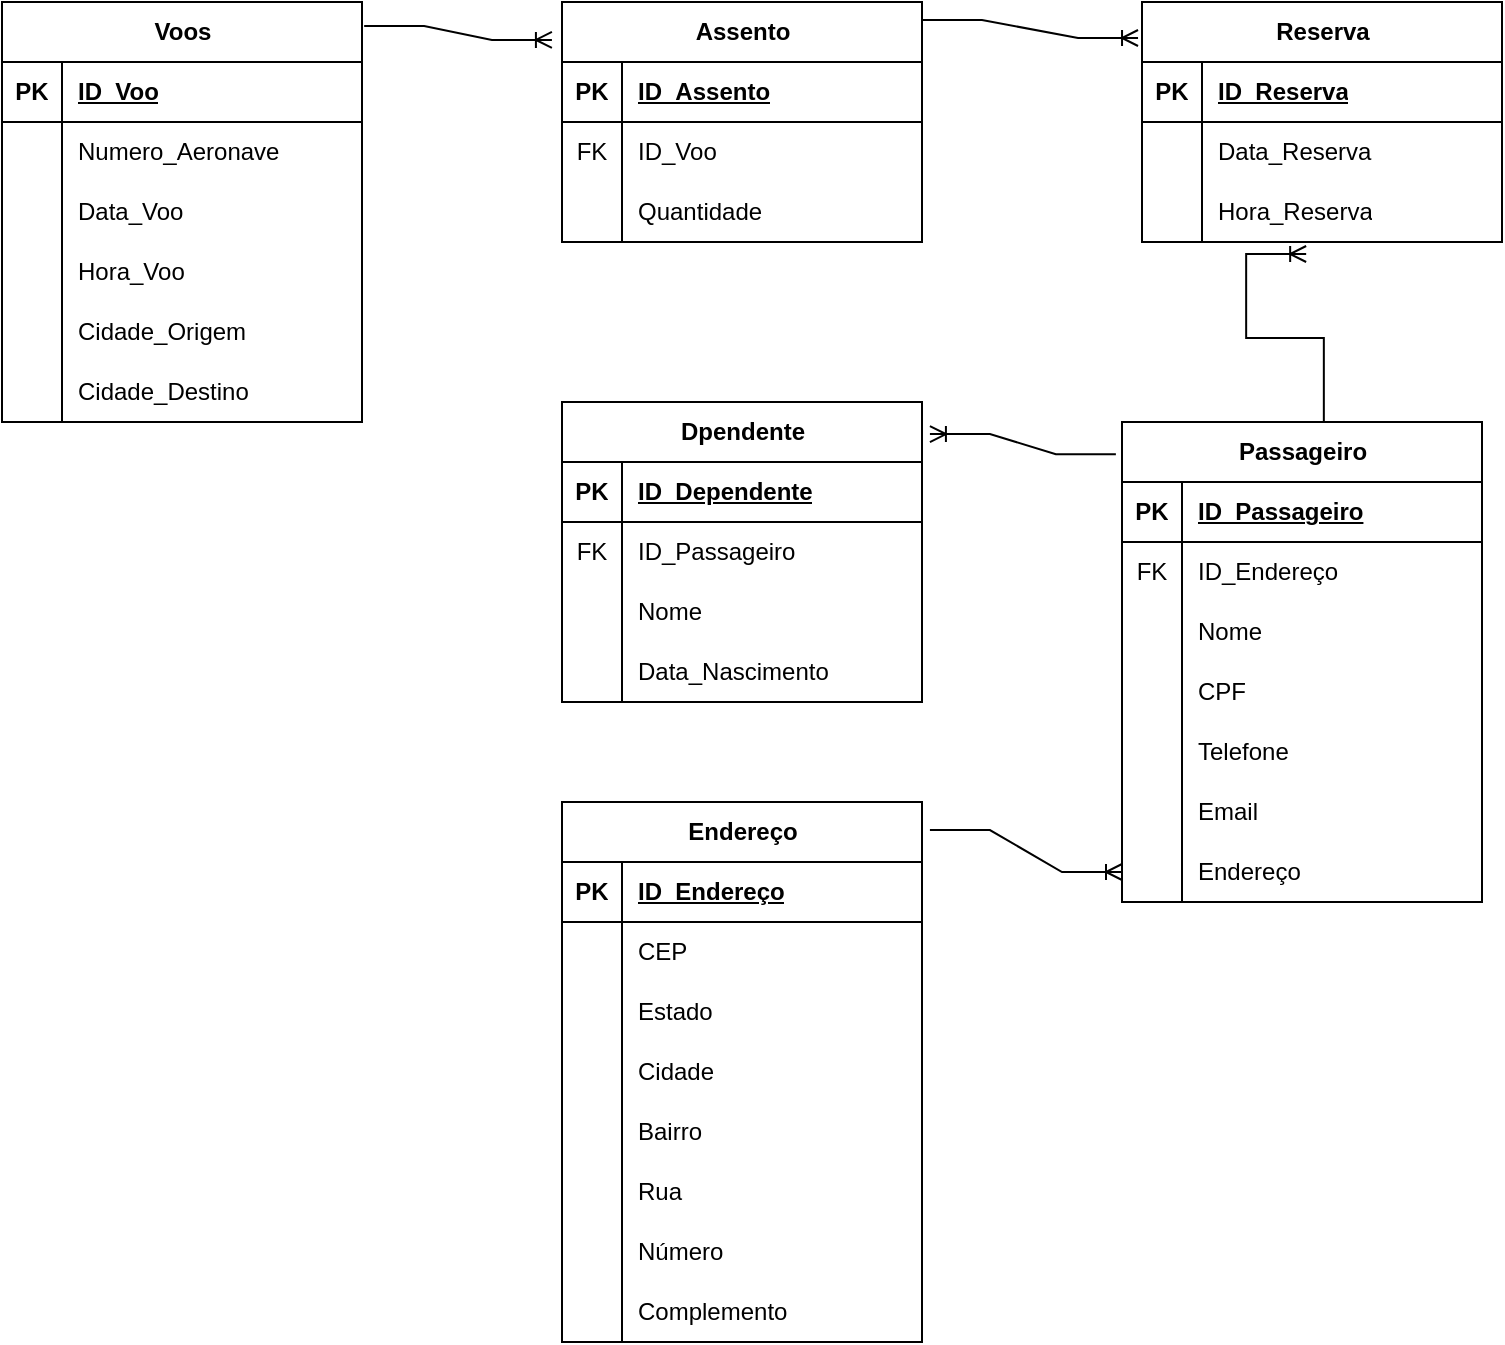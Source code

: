 <mxfile version="21.3.4" type="github" pages="2">
  <diagram name="Modelo Lógico" id="J63PEV4pkD77giaVqHY1">
    <mxGraphModel dx="1180" dy="822" grid="1" gridSize="10" guides="1" tooltips="1" connect="1" arrows="1" fold="1" page="1" pageScale="1" pageWidth="827" pageHeight="1169" math="0" shadow="0">
      <root>
        <mxCell id="0" />
        <mxCell id="1" parent="0" />
        <mxCell id="okUN01ZEN1alRxV9qal5-85" value="Voos" style="shape=table;startSize=30;container=1;collapsible=1;childLayout=tableLayout;fixedRows=1;rowLines=0;fontStyle=1;align=center;resizeLast=1;html=1;" parent="1" vertex="1">
          <mxGeometry x="30" y="30" width="180" height="210" as="geometry" />
        </mxCell>
        <mxCell id="okUN01ZEN1alRxV9qal5-86" value="" style="shape=tableRow;horizontal=0;startSize=0;swimlaneHead=0;swimlaneBody=0;fillColor=none;collapsible=0;dropTarget=0;points=[[0,0.5],[1,0.5]];portConstraint=eastwest;top=0;left=0;right=0;bottom=1;" parent="okUN01ZEN1alRxV9qal5-85" vertex="1">
          <mxGeometry y="30" width="180" height="30" as="geometry" />
        </mxCell>
        <mxCell id="okUN01ZEN1alRxV9qal5-87" value="PK" style="shape=partialRectangle;connectable=0;fillColor=none;top=0;left=0;bottom=0;right=0;fontStyle=1;overflow=hidden;whiteSpace=wrap;html=1;" parent="okUN01ZEN1alRxV9qal5-86" vertex="1">
          <mxGeometry width="30" height="30" as="geometry">
            <mxRectangle width="30" height="30" as="alternateBounds" />
          </mxGeometry>
        </mxCell>
        <mxCell id="okUN01ZEN1alRxV9qal5-88" value="ID_Voo" style="shape=partialRectangle;connectable=0;fillColor=none;top=0;left=0;bottom=0;right=0;align=left;spacingLeft=6;fontStyle=5;overflow=hidden;whiteSpace=wrap;html=1;" parent="okUN01ZEN1alRxV9qal5-86" vertex="1">
          <mxGeometry x="30" width="150" height="30" as="geometry">
            <mxRectangle width="150" height="30" as="alternateBounds" />
          </mxGeometry>
        </mxCell>
        <object label="" asd="kmk" id="okUN01ZEN1alRxV9qal5-142">
          <mxCell style="shape=tableRow;horizontal=0;startSize=0;swimlaneHead=0;swimlaneBody=0;fillColor=none;collapsible=0;dropTarget=0;points=[[0,0.5],[1,0.5]];portConstraint=eastwest;top=0;left=0;right=0;bottom=0;" parent="okUN01ZEN1alRxV9qal5-85" vertex="1">
            <mxGeometry y="60" width="180" height="30" as="geometry" />
          </mxCell>
        </object>
        <mxCell id="okUN01ZEN1alRxV9qal5-143" value="" style="shape=partialRectangle;connectable=0;fillColor=none;top=0;left=0;bottom=0;right=0;editable=1;overflow=hidden;whiteSpace=wrap;html=1;" parent="okUN01ZEN1alRxV9qal5-142" vertex="1">
          <mxGeometry width="30" height="30" as="geometry">
            <mxRectangle width="30" height="30" as="alternateBounds" />
          </mxGeometry>
        </mxCell>
        <mxCell id="okUN01ZEN1alRxV9qal5-144" value="Numero_Aeronave" style="shape=partialRectangle;connectable=0;fillColor=none;top=0;left=0;bottom=0;right=0;align=left;spacingLeft=6;overflow=hidden;whiteSpace=wrap;html=1;" parent="okUN01ZEN1alRxV9qal5-142" vertex="1">
          <mxGeometry x="30" width="150" height="30" as="geometry">
            <mxRectangle width="150" height="30" as="alternateBounds" />
          </mxGeometry>
        </mxCell>
        <mxCell id="okUN01ZEN1alRxV9qal5-89" value="" style="shape=tableRow;horizontal=0;startSize=0;swimlaneHead=0;swimlaneBody=0;fillColor=none;collapsible=0;dropTarget=0;points=[[0,0.5],[1,0.5]];portConstraint=eastwest;top=0;left=0;right=0;bottom=0;" parent="okUN01ZEN1alRxV9qal5-85" vertex="1">
          <mxGeometry y="90" width="180" height="30" as="geometry" />
        </mxCell>
        <mxCell id="okUN01ZEN1alRxV9qal5-90" value="" style="shape=partialRectangle;connectable=0;fillColor=none;top=0;left=0;bottom=0;right=0;editable=1;overflow=hidden;whiteSpace=wrap;html=1;" parent="okUN01ZEN1alRxV9qal5-89" vertex="1">
          <mxGeometry width="30" height="30" as="geometry">
            <mxRectangle width="30" height="30" as="alternateBounds" />
          </mxGeometry>
        </mxCell>
        <mxCell id="okUN01ZEN1alRxV9qal5-91" value="Data_Voo" style="shape=partialRectangle;connectable=0;fillColor=none;top=0;left=0;bottom=0;right=0;align=left;spacingLeft=6;overflow=hidden;whiteSpace=wrap;html=1;" parent="okUN01ZEN1alRxV9qal5-89" vertex="1">
          <mxGeometry x="30" width="150" height="30" as="geometry">
            <mxRectangle width="150" height="30" as="alternateBounds" />
          </mxGeometry>
        </mxCell>
        <mxCell id="okUN01ZEN1alRxV9qal5-92" value="" style="shape=tableRow;horizontal=0;startSize=0;swimlaneHead=0;swimlaneBody=0;fillColor=none;collapsible=0;dropTarget=0;points=[[0,0.5],[1,0.5]];portConstraint=eastwest;top=0;left=0;right=0;bottom=0;" parent="okUN01ZEN1alRxV9qal5-85" vertex="1">
          <mxGeometry y="120" width="180" height="30" as="geometry" />
        </mxCell>
        <mxCell id="okUN01ZEN1alRxV9qal5-93" value="" style="shape=partialRectangle;connectable=0;fillColor=none;top=0;left=0;bottom=0;right=0;editable=1;overflow=hidden;whiteSpace=wrap;html=1;" parent="okUN01ZEN1alRxV9qal5-92" vertex="1">
          <mxGeometry width="30" height="30" as="geometry">
            <mxRectangle width="30" height="30" as="alternateBounds" />
          </mxGeometry>
        </mxCell>
        <mxCell id="okUN01ZEN1alRxV9qal5-94" value="Hora_Voo" style="shape=partialRectangle;connectable=0;fillColor=none;top=0;left=0;bottom=0;right=0;align=left;spacingLeft=6;overflow=hidden;whiteSpace=wrap;html=1;" parent="okUN01ZEN1alRxV9qal5-92" vertex="1">
          <mxGeometry x="30" width="150" height="30" as="geometry">
            <mxRectangle width="150" height="30" as="alternateBounds" />
          </mxGeometry>
        </mxCell>
        <object label="" asd="kmk" id="okUN01ZEN1alRxV9qal5-95">
          <mxCell style="shape=tableRow;horizontal=0;startSize=0;swimlaneHead=0;swimlaneBody=0;fillColor=none;collapsible=0;dropTarget=0;points=[[0,0.5],[1,0.5]];portConstraint=eastwest;top=0;left=0;right=0;bottom=0;" parent="okUN01ZEN1alRxV9qal5-85" vertex="1">
            <mxGeometry y="150" width="180" height="30" as="geometry" />
          </mxCell>
        </object>
        <mxCell id="okUN01ZEN1alRxV9qal5-96" value="" style="shape=partialRectangle;connectable=0;fillColor=none;top=0;left=0;bottom=0;right=0;editable=1;overflow=hidden;whiteSpace=wrap;html=1;" parent="okUN01ZEN1alRxV9qal5-95" vertex="1">
          <mxGeometry width="30" height="30" as="geometry">
            <mxRectangle width="30" height="30" as="alternateBounds" />
          </mxGeometry>
        </mxCell>
        <mxCell id="okUN01ZEN1alRxV9qal5-97" value="Cidade_Origem" style="shape=partialRectangle;connectable=0;fillColor=none;top=0;left=0;bottom=0;right=0;align=left;spacingLeft=6;overflow=hidden;whiteSpace=wrap;html=1;" parent="okUN01ZEN1alRxV9qal5-95" vertex="1">
          <mxGeometry x="30" width="150" height="30" as="geometry">
            <mxRectangle width="150" height="30" as="alternateBounds" />
          </mxGeometry>
        </mxCell>
        <object label="" asd="kmk" id="okUN01ZEN1alRxV9qal5-133">
          <mxCell style="shape=tableRow;horizontal=0;startSize=0;swimlaneHead=0;swimlaneBody=0;fillColor=none;collapsible=0;dropTarget=0;points=[[0,0.5],[1,0.5]];portConstraint=eastwest;top=0;left=0;right=0;bottom=0;" parent="okUN01ZEN1alRxV9qal5-85" vertex="1">
            <mxGeometry y="180" width="180" height="30" as="geometry" />
          </mxCell>
        </object>
        <mxCell id="okUN01ZEN1alRxV9qal5-134" value="" style="shape=partialRectangle;connectable=0;fillColor=none;top=0;left=0;bottom=0;right=0;editable=1;overflow=hidden;whiteSpace=wrap;html=1;" parent="okUN01ZEN1alRxV9qal5-133" vertex="1">
          <mxGeometry width="30" height="30" as="geometry">
            <mxRectangle width="30" height="30" as="alternateBounds" />
          </mxGeometry>
        </mxCell>
        <mxCell id="okUN01ZEN1alRxV9qal5-135" value="Cidade_Destino" style="shape=partialRectangle;connectable=0;fillColor=none;top=0;left=0;bottom=0;right=0;align=left;spacingLeft=6;overflow=hidden;whiteSpace=wrap;html=1;" parent="okUN01ZEN1alRxV9qal5-133" vertex="1">
          <mxGeometry x="30" width="150" height="30" as="geometry">
            <mxRectangle width="150" height="30" as="alternateBounds" />
          </mxGeometry>
        </mxCell>
        <mxCell id="okUN01ZEN1alRxV9qal5-148" value="Assento" style="shape=table;startSize=30;container=1;collapsible=1;childLayout=tableLayout;fixedRows=1;rowLines=0;fontStyle=1;align=center;resizeLast=1;html=1;" parent="1" vertex="1">
          <mxGeometry x="310" y="30" width="180" height="120" as="geometry" />
        </mxCell>
        <mxCell id="okUN01ZEN1alRxV9qal5-149" value="" style="shape=tableRow;horizontal=0;startSize=0;swimlaneHead=0;swimlaneBody=0;fillColor=none;collapsible=0;dropTarget=0;points=[[0,0.5],[1,0.5]];portConstraint=eastwest;top=0;left=0;right=0;bottom=1;" parent="okUN01ZEN1alRxV9qal5-148" vertex="1">
          <mxGeometry y="30" width="180" height="30" as="geometry" />
        </mxCell>
        <mxCell id="okUN01ZEN1alRxV9qal5-150" value="PK" style="shape=partialRectangle;connectable=0;fillColor=none;top=0;left=0;bottom=0;right=0;fontStyle=1;overflow=hidden;whiteSpace=wrap;html=1;" parent="okUN01ZEN1alRxV9qal5-149" vertex="1">
          <mxGeometry width="30" height="30" as="geometry">
            <mxRectangle width="30" height="30" as="alternateBounds" />
          </mxGeometry>
        </mxCell>
        <mxCell id="okUN01ZEN1alRxV9qal5-151" value="ID_Assento" style="shape=partialRectangle;connectable=0;fillColor=none;top=0;left=0;bottom=0;right=0;align=left;spacingLeft=6;fontStyle=5;overflow=hidden;whiteSpace=wrap;html=1;" parent="okUN01ZEN1alRxV9qal5-149" vertex="1">
          <mxGeometry x="30" width="150" height="30" as="geometry">
            <mxRectangle width="150" height="30" as="alternateBounds" />
          </mxGeometry>
        </mxCell>
        <mxCell id="okUN01ZEN1alRxV9qal5-152" value="" style="shape=tableRow;horizontal=0;startSize=0;swimlaneHead=0;swimlaneBody=0;fillColor=none;collapsible=0;dropTarget=0;points=[[0,0.5],[1,0.5]];portConstraint=eastwest;top=0;left=0;right=0;bottom=0;" parent="okUN01ZEN1alRxV9qal5-148" vertex="1">
          <mxGeometry y="60" width="180" height="30" as="geometry" />
        </mxCell>
        <mxCell id="okUN01ZEN1alRxV9qal5-153" value="FK" style="shape=partialRectangle;connectable=0;fillColor=none;top=0;left=0;bottom=0;right=0;editable=1;overflow=hidden;whiteSpace=wrap;html=1;" parent="okUN01ZEN1alRxV9qal5-152" vertex="1">
          <mxGeometry width="30" height="30" as="geometry">
            <mxRectangle width="30" height="30" as="alternateBounds" />
          </mxGeometry>
        </mxCell>
        <mxCell id="okUN01ZEN1alRxV9qal5-154" value="ID_Voo" style="shape=partialRectangle;connectable=0;fillColor=none;top=0;left=0;bottom=0;right=0;align=left;spacingLeft=6;overflow=hidden;whiteSpace=wrap;html=1;" parent="okUN01ZEN1alRxV9qal5-152" vertex="1">
          <mxGeometry x="30" width="150" height="30" as="geometry">
            <mxRectangle width="150" height="30" as="alternateBounds" />
          </mxGeometry>
        </mxCell>
        <object label="" asd="kmk" id="okUN01ZEN1alRxV9qal5-161">
          <mxCell style="shape=tableRow;horizontal=0;startSize=0;swimlaneHead=0;swimlaneBody=0;fillColor=none;collapsible=0;dropTarget=0;points=[[0,0.5],[1,0.5]];portConstraint=eastwest;top=0;left=0;right=0;bottom=0;" parent="okUN01ZEN1alRxV9qal5-148" vertex="1">
            <mxGeometry y="90" width="180" height="30" as="geometry" />
          </mxCell>
        </object>
        <mxCell id="okUN01ZEN1alRxV9qal5-162" value="" style="shape=partialRectangle;connectable=0;fillColor=none;top=0;left=0;bottom=0;right=0;editable=1;overflow=hidden;whiteSpace=wrap;html=1;" parent="okUN01ZEN1alRxV9qal5-161" vertex="1">
          <mxGeometry width="30" height="30" as="geometry">
            <mxRectangle width="30" height="30" as="alternateBounds" />
          </mxGeometry>
        </mxCell>
        <mxCell id="okUN01ZEN1alRxV9qal5-163" value="Quantidade" style="shape=partialRectangle;connectable=0;fillColor=none;top=0;left=0;bottom=0;right=0;align=left;spacingLeft=6;overflow=hidden;whiteSpace=wrap;html=1;" parent="okUN01ZEN1alRxV9qal5-161" vertex="1">
          <mxGeometry x="30" width="150" height="30" as="geometry">
            <mxRectangle width="150" height="30" as="alternateBounds" />
          </mxGeometry>
        </mxCell>
        <mxCell id="okUN01ZEN1alRxV9qal5-176" value="Passageiro" style="shape=table;startSize=30;container=1;collapsible=1;childLayout=tableLayout;fixedRows=1;rowLines=0;fontStyle=1;align=center;resizeLast=1;html=1;" parent="1" vertex="1">
          <mxGeometry x="590" y="240" width="180" height="240" as="geometry" />
        </mxCell>
        <mxCell id="okUN01ZEN1alRxV9qal5-177" value="" style="shape=tableRow;horizontal=0;startSize=0;swimlaneHead=0;swimlaneBody=0;fillColor=none;collapsible=0;dropTarget=0;points=[[0,0.5],[1,0.5]];portConstraint=eastwest;top=0;left=0;right=0;bottom=1;" parent="okUN01ZEN1alRxV9qal5-176" vertex="1">
          <mxGeometry y="30" width="180" height="30" as="geometry" />
        </mxCell>
        <mxCell id="okUN01ZEN1alRxV9qal5-178" value="PK" style="shape=partialRectangle;connectable=0;fillColor=none;top=0;left=0;bottom=0;right=0;fontStyle=1;overflow=hidden;whiteSpace=wrap;html=1;" parent="okUN01ZEN1alRxV9qal5-177" vertex="1">
          <mxGeometry width="30" height="30" as="geometry">
            <mxRectangle width="30" height="30" as="alternateBounds" />
          </mxGeometry>
        </mxCell>
        <mxCell id="okUN01ZEN1alRxV9qal5-179" value="ID_Passageiro" style="shape=partialRectangle;connectable=0;fillColor=none;top=0;left=0;bottom=0;right=0;align=left;spacingLeft=6;fontStyle=5;overflow=hidden;whiteSpace=wrap;html=1;" parent="okUN01ZEN1alRxV9qal5-177" vertex="1">
          <mxGeometry x="30" width="150" height="30" as="geometry">
            <mxRectangle width="150" height="30" as="alternateBounds" />
          </mxGeometry>
        </mxCell>
        <mxCell id="okUN01ZEN1alRxV9qal5-183" value="" style="shape=tableRow;horizontal=0;startSize=0;swimlaneHead=0;swimlaneBody=0;fillColor=none;collapsible=0;dropTarget=0;points=[[0,0.5],[1,0.5]];portConstraint=eastwest;top=0;left=0;right=0;bottom=0;" parent="okUN01ZEN1alRxV9qal5-176" vertex="1">
          <mxGeometry y="60" width="180" height="30" as="geometry" />
        </mxCell>
        <mxCell id="okUN01ZEN1alRxV9qal5-184" value="FK" style="shape=partialRectangle;connectable=0;fillColor=none;top=0;left=0;bottom=0;right=0;editable=1;overflow=hidden;whiteSpace=wrap;html=1;" parent="okUN01ZEN1alRxV9qal5-183" vertex="1">
          <mxGeometry width="30" height="30" as="geometry">
            <mxRectangle width="30" height="30" as="alternateBounds" />
          </mxGeometry>
        </mxCell>
        <mxCell id="okUN01ZEN1alRxV9qal5-185" value="ID_Endereço" style="shape=partialRectangle;connectable=0;fillColor=none;top=0;left=0;bottom=0;right=0;align=left;spacingLeft=6;overflow=hidden;whiteSpace=wrap;html=1;" parent="okUN01ZEN1alRxV9qal5-183" vertex="1">
          <mxGeometry x="30" width="150" height="30" as="geometry">
            <mxRectangle width="150" height="30" as="alternateBounds" />
          </mxGeometry>
        </mxCell>
        <object label="" asd="kmk" id="okUN01ZEN1alRxV9qal5-186">
          <mxCell style="shape=tableRow;horizontal=0;startSize=0;swimlaneHead=0;swimlaneBody=0;fillColor=none;collapsible=0;dropTarget=0;points=[[0,0.5],[1,0.5]];portConstraint=eastwest;top=0;left=0;right=0;bottom=0;" parent="okUN01ZEN1alRxV9qal5-176" vertex="1">
            <mxGeometry y="90" width="180" height="30" as="geometry" />
          </mxCell>
        </object>
        <mxCell id="okUN01ZEN1alRxV9qal5-187" value="" style="shape=partialRectangle;connectable=0;fillColor=none;top=0;left=0;bottom=0;right=0;editable=1;overflow=hidden;whiteSpace=wrap;html=1;" parent="okUN01ZEN1alRxV9qal5-186" vertex="1">
          <mxGeometry width="30" height="30" as="geometry">
            <mxRectangle width="30" height="30" as="alternateBounds" />
          </mxGeometry>
        </mxCell>
        <mxCell id="okUN01ZEN1alRxV9qal5-188" value="Nome" style="shape=partialRectangle;connectable=0;fillColor=none;top=0;left=0;bottom=0;right=0;align=left;spacingLeft=6;overflow=hidden;whiteSpace=wrap;html=1;" parent="okUN01ZEN1alRxV9qal5-186" vertex="1">
          <mxGeometry x="30" width="150" height="30" as="geometry">
            <mxRectangle width="150" height="30" as="alternateBounds" />
          </mxGeometry>
        </mxCell>
        <object label="" asd="kmk" id="okUN01ZEN1alRxV9qal5-189">
          <mxCell style="shape=tableRow;horizontal=0;startSize=0;swimlaneHead=0;swimlaneBody=0;fillColor=none;collapsible=0;dropTarget=0;points=[[0,0.5],[1,0.5]];portConstraint=eastwest;top=0;left=0;right=0;bottom=0;" parent="okUN01ZEN1alRxV9qal5-176" vertex="1">
            <mxGeometry y="120" width="180" height="30" as="geometry" />
          </mxCell>
        </object>
        <mxCell id="okUN01ZEN1alRxV9qal5-190" value="" style="shape=partialRectangle;connectable=0;fillColor=none;top=0;left=0;bottom=0;right=0;editable=1;overflow=hidden;whiteSpace=wrap;html=1;" parent="okUN01ZEN1alRxV9qal5-189" vertex="1">
          <mxGeometry width="30" height="30" as="geometry">
            <mxRectangle width="30" height="30" as="alternateBounds" />
          </mxGeometry>
        </mxCell>
        <mxCell id="okUN01ZEN1alRxV9qal5-191" value="CPF" style="shape=partialRectangle;connectable=0;fillColor=none;top=0;left=0;bottom=0;right=0;align=left;spacingLeft=6;overflow=hidden;whiteSpace=wrap;html=1;" parent="okUN01ZEN1alRxV9qal5-189" vertex="1">
          <mxGeometry x="30" width="150" height="30" as="geometry">
            <mxRectangle width="150" height="30" as="alternateBounds" />
          </mxGeometry>
        </mxCell>
        <object label="" asd="kmk" id="okUN01ZEN1alRxV9qal5-192">
          <mxCell style="shape=tableRow;horizontal=0;startSize=0;swimlaneHead=0;swimlaneBody=0;fillColor=none;collapsible=0;dropTarget=0;points=[[0,0.5],[1,0.5]];portConstraint=eastwest;top=0;left=0;right=0;bottom=0;" parent="okUN01ZEN1alRxV9qal5-176" vertex="1">
            <mxGeometry y="150" width="180" height="30" as="geometry" />
          </mxCell>
        </object>
        <mxCell id="okUN01ZEN1alRxV9qal5-193" value="" style="shape=partialRectangle;connectable=0;fillColor=none;top=0;left=0;bottom=0;right=0;editable=1;overflow=hidden;whiteSpace=wrap;html=1;" parent="okUN01ZEN1alRxV9qal5-192" vertex="1">
          <mxGeometry width="30" height="30" as="geometry">
            <mxRectangle width="30" height="30" as="alternateBounds" />
          </mxGeometry>
        </mxCell>
        <mxCell id="okUN01ZEN1alRxV9qal5-194" value="Telefone" style="shape=partialRectangle;connectable=0;fillColor=none;top=0;left=0;bottom=0;right=0;align=left;spacingLeft=6;overflow=hidden;whiteSpace=wrap;html=1;" parent="okUN01ZEN1alRxV9qal5-192" vertex="1">
          <mxGeometry x="30" width="150" height="30" as="geometry">
            <mxRectangle width="150" height="30" as="alternateBounds" />
          </mxGeometry>
        </mxCell>
        <object label="" asd="kmk" id="okUN01ZEN1alRxV9qal5-195">
          <mxCell style="shape=tableRow;horizontal=0;startSize=0;swimlaneHead=0;swimlaneBody=0;fillColor=none;collapsible=0;dropTarget=0;points=[[0,0.5],[1,0.5]];portConstraint=eastwest;top=0;left=0;right=0;bottom=0;" parent="okUN01ZEN1alRxV9qal5-176" vertex="1">
            <mxGeometry y="180" width="180" height="30" as="geometry" />
          </mxCell>
        </object>
        <mxCell id="okUN01ZEN1alRxV9qal5-196" value="" style="shape=partialRectangle;connectable=0;fillColor=none;top=0;left=0;bottom=0;right=0;editable=1;overflow=hidden;whiteSpace=wrap;html=1;" parent="okUN01ZEN1alRxV9qal5-195" vertex="1">
          <mxGeometry width="30" height="30" as="geometry">
            <mxRectangle width="30" height="30" as="alternateBounds" />
          </mxGeometry>
        </mxCell>
        <mxCell id="okUN01ZEN1alRxV9qal5-197" value="Email" style="shape=partialRectangle;connectable=0;fillColor=none;top=0;left=0;bottom=0;right=0;align=left;spacingLeft=6;overflow=hidden;whiteSpace=wrap;html=1;" parent="okUN01ZEN1alRxV9qal5-195" vertex="1">
          <mxGeometry x="30" width="150" height="30" as="geometry">
            <mxRectangle width="150" height="30" as="alternateBounds" />
          </mxGeometry>
        </mxCell>
        <object label="" asd="kmk" id="okUN01ZEN1alRxV9qal5-198">
          <mxCell style="shape=tableRow;horizontal=0;startSize=0;swimlaneHead=0;swimlaneBody=0;fillColor=none;collapsible=0;dropTarget=0;points=[[0,0.5],[1,0.5]];portConstraint=eastwest;top=0;left=0;right=0;bottom=0;" parent="okUN01ZEN1alRxV9qal5-176" vertex="1">
            <mxGeometry y="210" width="180" height="30" as="geometry" />
          </mxCell>
        </object>
        <mxCell id="okUN01ZEN1alRxV9qal5-199" value="" style="shape=partialRectangle;connectable=0;fillColor=none;top=0;left=0;bottom=0;right=0;editable=1;overflow=hidden;whiteSpace=wrap;html=1;" parent="okUN01ZEN1alRxV9qal5-198" vertex="1">
          <mxGeometry width="30" height="30" as="geometry">
            <mxRectangle width="30" height="30" as="alternateBounds" />
          </mxGeometry>
        </mxCell>
        <mxCell id="okUN01ZEN1alRxV9qal5-200" value="Endereço" style="shape=partialRectangle;connectable=0;fillColor=none;top=0;left=0;bottom=0;right=0;align=left;spacingLeft=6;overflow=hidden;whiteSpace=wrap;html=1;" parent="okUN01ZEN1alRxV9qal5-198" vertex="1">
          <mxGeometry x="30" width="150" height="30" as="geometry">
            <mxRectangle width="150" height="30" as="alternateBounds" />
          </mxGeometry>
        </mxCell>
        <mxCell id="okUN01ZEN1alRxV9qal5-220" value="Dpendente" style="shape=table;startSize=30;container=1;collapsible=1;childLayout=tableLayout;fixedRows=1;rowLines=0;fontStyle=1;align=center;resizeLast=1;html=1;" parent="1" vertex="1">
          <mxGeometry x="310" y="230" width="180" height="150" as="geometry" />
        </mxCell>
        <mxCell id="okUN01ZEN1alRxV9qal5-221" value="" style="shape=tableRow;horizontal=0;startSize=0;swimlaneHead=0;swimlaneBody=0;fillColor=none;collapsible=0;dropTarget=0;points=[[0,0.5],[1,0.5]];portConstraint=eastwest;top=0;left=0;right=0;bottom=1;" parent="okUN01ZEN1alRxV9qal5-220" vertex="1">
          <mxGeometry y="30" width="180" height="30" as="geometry" />
        </mxCell>
        <mxCell id="okUN01ZEN1alRxV9qal5-222" value="PK" style="shape=partialRectangle;connectable=0;fillColor=none;top=0;left=0;bottom=0;right=0;fontStyle=1;overflow=hidden;whiteSpace=wrap;html=1;" parent="okUN01ZEN1alRxV9qal5-221" vertex="1">
          <mxGeometry width="30" height="30" as="geometry">
            <mxRectangle width="30" height="30" as="alternateBounds" />
          </mxGeometry>
        </mxCell>
        <mxCell id="okUN01ZEN1alRxV9qal5-223" value="ID_Dependente" style="shape=partialRectangle;connectable=0;fillColor=none;top=0;left=0;bottom=0;right=0;align=left;spacingLeft=6;fontStyle=5;overflow=hidden;whiteSpace=wrap;html=1;" parent="okUN01ZEN1alRxV9qal5-221" vertex="1">
          <mxGeometry x="30" width="150" height="30" as="geometry">
            <mxRectangle width="150" height="30" as="alternateBounds" />
          </mxGeometry>
        </mxCell>
        <mxCell id="okUN01ZEN1alRxV9qal5-224" value="" style="shape=tableRow;horizontal=0;startSize=0;swimlaneHead=0;swimlaneBody=0;fillColor=none;collapsible=0;dropTarget=0;points=[[0,0.5],[1,0.5]];portConstraint=eastwest;top=0;left=0;right=0;bottom=0;" parent="okUN01ZEN1alRxV9qal5-220" vertex="1">
          <mxGeometry y="60" width="180" height="30" as="geometry" />
        </mxCell>
        <mxCell id="okUN01ZEN1alRxV9qal5-225" value="FK" style="shape=partialRectangle;connectable=0;fillColor=none;top=0;left=0;bottom=0;right=0;editable=1;overflow=hidden;whiteSpace=wrap;html=1;" parent="okUN01ZEN1alRxV9qal5-224" vertex="1">
          <mxGeometry width="30" height="30" as="geometry">
            <mxRectangle width="30" height="30" as="alternateBounds" />
          </mxGeometry>
        </mxCell>
        <mxCell id="okUN01ZEN1alRxV9qal5-226" value="ID_Passageiro" style="shape=partialRectangle;connectable=0;fillColor=none;top=0;left=0;bottom=0;right=0;align=left;spacingLeft=6;overflow=hidden;whiteSpace=wrap;html=1;" parent="okUN01ZEN1alRxV9qal5-224" vertex="1">
          <mxGeometry x="30" width="150" height="30" as="geometry">
            <mxRectangle width="150" height="30" as="alternateBounds" />
          </mxGeometry>
        </mxCell>
        <object label="" asd="kmk" id="okUN01ZEN1alRxV9qal5-230">
          <mxCell style="shape=tableRow;horizontal=0;startSize=0;swimlaneHead=0;swimlaneBody=0;fillColor=none;collapsible=0;dropTarget=0;points=[[0,0.5],[1,0.5]];portConstraint=eastwest;top=0;left=0;right=0;bottom=0;" parent="okUN01ZEN1alRxV9qal5-220" vertex="1">
            <mxGeometry y="90" width="180" height="30" as="geometry" />
          </mxCell>
        </object>
        <mxCell id="okUN01ZEN1alRxV9qal5-231" value="" style="shape=partialRectangle;connectable=0;fillColor=none;top=0;left=0;bottom=0;right=0;editable=1;overflow=hidden;whiteSpace=wrap;html=1;" parent="okUN01ZEN1alRxV9qal5-230" vertex="1">
          <mxGeometry width="30" height="30" as="geometry">
            <mxRectangle width="30" height="30" as="alternateBounds" />
          </mxGeometry>
        </mxCell>
        <mxCell id="okUN01ZEN1alRxV9qal5-232" value="Nome" style="shape=partialRectangle;connectable=0;fillColor=none;top=0;left=0;bottom=0;right=0;align=left;spacingLeft=6;overflow=hidden;whiteSpace=wrap;html=1;" parent="okUN01ZEN1alRxV9qal5-230" vertex="1">
          <mxGeometry x="30" width="150" height="30" as="geometry">
            <mxRectangle width="150" height="30" as="alternateBounds" />
          </mxGeometry>
        </mxCell>
        <object label="" asd="kmk" id="okUN01ZEN1alRxV9qal5-248">
          <mxCell style="shape=tableRow;horizontal=0;startSize=0;swimlaneHead=0;swimlaneBody=0;fillColor=none;collapsible=0;dropTarget=0;points=[[0,0.5],[1,0.5]];portConstraint=eastwest;top=0;left=0;right=0;bottom=0;" parent="okUN01ZEN1alRxV9qal5-220" vertex="1">
            <mxGeometry y="120" width="180" height="30" as="geometry" />
          </mxCell>
        </object>
        <mxCell id="okUN01ZEN1alRxV9qal5-249" value="" style="shape=partialRectangle;connectable=0;fillColor=none;top=0;left=0;bottom=0;right=0;editable=1;overflow=hidden;whiteSpace=wrap;html=1;" parent="okUN01ZEN1alRxV9qal5-248" vertex="1">
          <mxGeometry width="30" height="30" as="geometry">
            <mxRectangle width="30" height="30" as="alternateBounds" />
          </mxGeometry>
        </mxCell>
        <mxCell id="okUN01ZEN1alRxV9qal5-250" value="Data_Nascimento" style="shape=partialRectangle;connectable=0;fillColor=none;top=0;left=0;bottom=0;right=0;align=left;spacingLeft=6;overflow=hidden;whiteSpace=wrap;html=1;" parent="okUN01ZEN1alRxV9qal5-248" vertex="1">
          <mxGeometry x="30" width="150" height="30" as="geometry">
            <mxRectangle width="150" height="30" as="alternateBounds" />
          </mxGeometry>
        </mxCell>
        <mxCell id="okUN01ZEN1alRxV9qal5-260" value="Endereço" style="shape=table;startSize=30;container=1;collapsible=1;childLayout=tableLayout;fixedRows=1;rowLines=0;fontStyle=1;align=center;resizeLast=1;html=1;" parent="1" vertex="1">
          <mxGeometry x="310" y="430" width="180" height="270" as="geometry" />
        </mxCell>
        <mxCell id="okUN01ZEN1alRxV9qal5-261" value="" style="shape=tableRow;horizontal=0;startSize=0;swimlaneHead=0;swimlaneBody=0;fillColor=none;collapsible=0;dropTarget=0;points=[[0,0.5],[1,0.5]];portConstraint=eastwest;top=0;left=0;right=0;bottom=1;" parent="okUN01ZEN1alRxV9qal5-260" vertex="1">
          <mxGeometry y="30" width="180" height="30" as="geometry" />
        </mxCell>
        <mxCell id="okUN01ZEN1alRxV9qal5-262" value="PK" style="shape=partialRectangle;connectable=0;fillColor=none;top=0;left=0;bottom=0;right=0;fontStyle=1;overflow=hidden;whiteSpace=wrap;html=1;" parent="okUN01ZEN1alRxV9qal5-261" vertex="1">
          <mxGeometry width="30" height="30" as="geometry">
            <mxRectangle width="30" height="30" as="alternateBounds" />
          </mxGeometry>
        </mxCell>
        <mxCell id="okUN01ZEN1alRxV9qal5-263" value="ID_Endereço" style="shape=partialRectangle;connectable=0;fillColor=none;top=0;left=0;bottom=0;right=0;align=left;spacingLeft=6;fontStyle=5;overflow=hidden;whiteSpace=wrap;html=1;" parent="okUN01ZEN1alRxV9qal5-261" vertex="1">
          <mxGeometry x="30" width="150" height="30" as="geometry">
            <mxRectangle width="150" height="30" as="alternateBounds" />
          </mxGeometry>
        </mxCell>
        <object label="" asd="kmk" id="okUN01ZEN1alRxV9qal5-282">
          <mxCell style="shape=tableRow;horizontal=0;startSize=0;swimlaneHead=0;swimlaneBody=0;fillColor=none;collapsible=0;dropTarget=0;points=[[0,0.5],[1,0.5]];portConstraint=eastwest;top=0;left=0;right=0;bottom=0;" parent="okUN01ZEN1alRxV9qal5-260" vertex="1">
            <mxGeometry y="60" width="180" height="30" as="geometry" />
          </mxCell>
        </object>
        <mxCell id="okUN01ZEN1alRxV9qal5-283" value="" style="shape=partialRectangle;connectable=0;fillColor=none;top=0;left=0;bottom=0;right=0;editable=1;overflow=hidden;whiteSpace=wrap;html=1;" parent="okUN01ZEN1alRxV9qal5-282" vertex="1">
          <mxGeometry width="30" height="30" as="geometry">
            <mxRectangle width="30" height="30" as="alternateBounds" />
          </mxGeometry>
        </mxCell>
        <mxCell id="okUN01ZEN1alRxV9qal5-284" value="CEP" style="shape=partialRectangle;connectable=0;fillColor=none;top=0;left=0;bottom=0;right=0;align=left;spacingLeft=6;overflow=hidden;whiteSpace=wrap;html=1;" parent="okUN01ZEN1alRxV9qal5-282" vertex="1">
          <mxGeometry x="30" width="150" height="30" as="geometry">
            <mxRectangle width="150" height="30" as="alternateBounds" />
          </mxGeometry>
        </mxCell>
        <object label="" asd="kmk" id="okUN01ZEN1alRxV9qal5-321">
          <mxCell style="shape=tableRow;horizontal=0;startSize=0;swimlaneHead=0;swimlaneBody=0;fillColor=none;collapsible=0;dropTarget=0;points=[[0,0.5],[1,0.5]];portConstraint=eastwest;top=0;left=0;right=0;bottom=0;" parent="okUN01ZEN1alRxV9qal5-260" vertex="1">
            <mxGeometry y="90" width="180" height="30" as="geometry" />
          </mxCell>
        </object>
        <mxCell id="okUN01ZEN1alRxV9qal5-322" value="" style="shape=partialRectangle;connectable=0;fillColor=none;top=0;left=0;bottom=0;right=0;editable=1;overflow=hidden;whiteSpace=wrap;html=1;" parent="okUN01ZEN1alRxV9qal5-321" vertex="1">
          <mxGeometry width="30" height="30" as="geometry">
            <mxRectangle width="30" height="30" as="alternateBounds" />
          </mxGeometry>
        </mxCell>
        <mxCell id="okUN01ZEN1alRxV9qal5-323" value="Estado" style="shape=partialRectangle;connectable=0;fillColor=none;top=0;left=0;bottom=0;right=0;align=left;spacingLeft=6;overflow=hidden;whiteSpace=wrap;html=1;" parent="okUN01ZEN1alRxV9qal5-321" vertex="1">
          <mxGeometry x="30" width="150" height="30" as="geometry">
            <mxRectangle width="150" height="30" as="alternateBounds" />
          </mxGeometry>
        </mxCell>
        <object label="" asd="kmk" id="okUN01ZEN1alRxV9qal5-324">
          <mxCell style="shape=tableRow;horizontal=0;startSize=0;swimlaneHead=0;swimlaneBody=0;fillColor=none;collapsible=0;dropTarget=0;points=[[0,0.5],[1,0.5]];portConstraint=eastwest;top=0;left=0;right=0;bottom=0;" parent="okUN01ZEN1alRxV9qal5-260" vertex="1">
            <mxGeometry y="120" width="180" height="30" as="geometry" />
          </mxCell>
        </object>
        <mxCell id="okUN01ZEN1alRxV9qal5-325" value="" style="shape=partialRectangle;connectable=0;fillColor=none;top=0;left=0;bottom=0;right=0;editable=1;overflow=hidden;whiteSpace=wrap;html=1;" parent="okUN01ZEN1alRxV9qal5-324" vertex="1">
          <mxGeometry width="30" height="30" as="geometry">
            <mxRectangle width="30" height="30" as="alternateBounds" />
          </mxGeometry>
        </mxCell>
        <mxCell id="okUN01ZEN1alRxV9qal5-326" value="Cidade" style="shape=partialRectangle;connectable=0;fillColor=none;top=0;left=0;bottom=0;right=0;align=left;spacingLeft=6;overflow=hidden;whiteSpace=wrap;html=1;" parent="okUN01ZEN1alRxV9qal5-324" vertex="1">
          <mxGeometry x="30" width="150" height="30" as="geometry">
            <mxRectangle width="150" height="30" as="alternateBounds" />
          </mxGeometry>
        </mxCell>
        <object label="" asd="kmk" id="okUN01ZEN1alRxV9qal5-279">
          <mxCell style="shape=tableRow;horizontal=0;startSize=0;swimlaneHead=0;swimlaneBody=0;fillColor=none;collapsible=0;dropTarget=0;points=[[0,0.5],[1,0.5]];portConstraint=eastwest;top=0;left=0;right=0;bottom=0;" parent="okUN01ZEN1alRxV9qal5-260" vertex="1">
            <mxGeometry y="150" width="180" height="30" as="geometry" />
          </mxCell>
        </object>
        <mxCell id="okUN01ZEN1alRxV9qal5-280" value="" style="shape=partialRectangle;connectable=0;fillColor=none;top=0;left=0;bottom=0;right=0;editable=1;overflow=hidden;whiteSpace=wrap;html=1;" parent="okUN01ZEN1alRxV9qal5-279" vertex="1">
          <mxGeometry width="30" height="30" as="geometry">
            <mxRectangle width="30" height="30" as="alternateBounds" />
          </mxGeometry>
        </mxCell>
        <mxCell id="okUN01ZEN1alRxV9qal5-281" value="Bairro" style="shape=partialRectangle;connectable=0;fillColor=none;top=0;left=0;bottom=0;right=0;align=left;spacingLeft=6;overflow=hidden;whiteSpace=wrap;html=1;" parent="okUN01ZEN1alRxV9qal5-279" vertex="1">
          <mxGeometry x="30" width="150" height="30" as="geometry">
            <mxRectangle width="150" height="30" as="alternateBounds" />
          </mxGeometry>
        </mxCell>
        <object label="" asd="kmk" id="okUN01ZEN1alRxV9qal5-270">
          <mxCell style="shape=tableRow;horizontal=0;startSize=0;swimlaneHead=0;swimlaneBody=0;fillColor=none;collapsible=0;dropTarget=0;points=[[0,0.5],[1,0.5]];portConstraint=eastwest;top=0;left=0;right=0;bottom=0;" parent="okUN01ZEN1alRxV9qal5-260" vertex="1">
            <mxGeometry y="180" width="180" height="30" as="geometry" />
          </mxCell>
        </object>
        <mxCell id="okUN01ZEN1alRxV9qal5-271" value="" style="shape=partialRectangle;connectable=0;fillColor=none;top=0;left=0;bottom=0;right=0;editable=1;overflow=hidden;whiteSpace=wrap;html=1;" parent="okUN01ZEN1alRxV9qal5-270" vertex="1">
          <mxGeometry width="30" height="30" as="geometry">
            <mxRectangle width="30" height="30" as="alternateBounds" />
          </mxGeometry>
        </mxCell>
        <mxCell id="okUN01ZEN1alRxV9qal5-272" value="Rua&lt;span style=&quot;white-space: pre;&quot;&gt; &lt;/span&gt;" style="shape=partialRectangle;connectable=0;fillColor=none;top=0;left=0;bottom=0;right=0;align=left;spacingLeft=6;overflow=hidden;whiteSpace=wrap;html=1;" parent="okUN01ZEN1alRxV9qal5-270" vertex="1">
          <mxGeometry x="30" width="150" height="30" as="geometry">
            <mxRectangle width="150" height="30" as="alternateBounds" />
          </mxGeometry>
        </mxCell>
        <object label="" asd="kmk" id="okUN01ZEN1alRxV9qal5-273">
          <mxCell style="shape=tableRow;horizontal=0;startSize=0;swimlaneHead=0;swimlaneBody=0;fillColor=none;collapsible=0;dropTarget=0;points=[[0,0.5],[1,0.5]];portConstraint=eastwest;top=0;left=0;right=0;bottom=0;" parent="okUN01ZEN1alRxV9qal5-260" vertex="1">
            <mxGeometry y="210" width="180" height="30" as="geometry" />
          </mxCell>
        </object>
        <mxCell id="okUN01ZEN1alRxV9qal5-274" value="" style="shape=partialRectangle;connectable=0;fillColor=none;top=0;left=0;bottom=0;right=0;editable=1;overflow=hidden;whiteSpace=wrap;html=1;" parent="okUN01ZEN1alRxV9qal5-273" vertex="1">
          <mxGeometry width="30" height="30" as="geometry">
            <mxRectangle width="30" height="30" as="alternateBounds" />
          </mxGeometry>
        </mxCell>
        <mxCell id="okUN01ZEN1alRxV9qal5-275" value="Número" style="shape=partialRectangle;connectable=0;fillColor=none;top=0;left=0;bottom=0;right=0;align=left;spacingLeft=6;overflow=hidden;whiteSpace=wrap;html=1;" parent="okUN01ZEN1alRxV9qal5-273" vertex="1">
          <mxGeometry x="30" width="150" height="30" as="geometry">
            <mxRectangle width="150" height="30" as="alternateBounds" />
          </mxGeometry>
        </mxCell>
        <object label="" asd="kmk" id="okUN01ZEN1alRxV9qal5-276">
          <mxCell style="shape=tableRow;horizontal=0;startSize=0;swimlaneHead=0;swimlaneBody=0;fillColor=none;collapsible=0;dropTarget=0;points=[[0,0.5],[1,0.5]];portConstraint=eastwest;top=0;left=0;right=0;bottom=0;" parent="okUN01ZEN1alRxV9qal5-260" vertex="1">
            <mxGeometry y="240" width="180" height="30" as="geometry" />
          </mxCell>
        </object>
        <mxCell id="okUN01ZEN1alRxV9qal5-277" value="" style="shape=partialRectangle;connectable=0;fillColor=none;top=0;left=0;bottom=0;right=0;editable=1;overflow=hidden;whiteSpace=wrap;html=1;" parent="okUN01ZEN1alRxV9qal5-276" vertex="1">
          <mxGeometry width="30" height="30" as="geometry">
            <mxRectangle width="30" height="30" as="alternateBounds" />
          </mxGeometry>
        </mxCell>
        <mxCell id="okUN01ZEN1alRxV9qal5-278" value="Complemento" style="shape=partialRectangle;connectable=0;fillColor=none;top=0;left=0;bottom=0;right=0;align=left;spacingLeft=6;overflow=hidden;whiteSpace=wrap;html=1;" parent="okUN01ZEN1alRxV9qal5-276" vertex="1">
          <mxGeometry x="30" width="150" height="30" as="geometry">
            <mxRectangle width="150" height="30" as="alternateBounds" />
          </mxGeometry>
        </mxCell>
        <mxCell id="okUN01ZEN1alRxV9qal5-357" value="" style="edgeStyle=entityRelationEdgeStyle;fontSize=12;html=1;endArrow=ERoneToMany;rounded=0;exitX=1.006;exitY=0.057;exitDx=0;exitDy=0;entryX=-0.028;entryY=0.158;entryDx=0;entryDy=0;exitPerimeter=0;entryPerimeter=0;" parent="1" source="okUN01ZEN1alRxV9qal5-85" target="okUN01ZEN1alRxV9qal5-148" edge="1">
          <mxGeometry width="100" height="100" relative="1" as="geometry">
            <mxPoint x="350" y="430" as="sourcePoint" />
            <mxPoint x="310" y="105" as="targetPoint" />
          </mxGeometry>
        </mxCell>
        <mxCell id="okUN01ZEN1alRxV9qal5-359" value="" style="edgeStyle=entityRelationEdgeStyle;fontSize=12;html=1;endArrow=ERoneToMany;rounded=0;exitX=1;exitY=0.075;exitDx=0;exitDy=0;exitPerimeter=0;entryX=-0.011;entryY=0.15;entryDx=0;entryDy=0;entryPerimeter=0;" parent="1" source="okUN01ZEN1alRxV9qal5-148" target="okUN01ZEN1alRxV9qal5-361" edge="1">
          <mxGeometry width="100" height="100" relative="1" as="geometry">
            <mxPoint x="560" y="130" as="sourcePoint" />
            <mxPoint x="560" y="90" as="targetPoint" />
          </mxGeometry>
        </mxCell>
        <mxCell id="okUN01ZEN1alRxV9qal5-360" value="" style="edgeStyle=entityRelationEdgeStyle;fontSize=12;html=1;endArrow=ERoneToMany;rounded=0;exitX=-0.017;exitY=0.067;exitDx=0;exitDy=0;entryX=1.022;entryY=0.107;entryDx=0;entryDy=0;entryPerimeter=0;shadow=0;exitPerimeter=0;" parent="1" source="okUN01ZEN1alRxV9qal5-176" target="okUN01ZEN1alRxV9qal5-220" edge="1">
          <mxGeometry width="100" height="100" relative="1" as="geometry">
            <mxPoint x="530" y="420" as="sourcePoint" />
            <mxPoint x="600" y="430" as="targetPoint" />
          </mxGeometry>
        </mxCell>
        <mxCell id="okUN01ZEN1alRxV9qal5-361" value="Reserva" style="shape=table;startSize=30;container=1;collapsible=1;childLayout=tableLayout;fixedRows=1;rowLines=0;fontStyle=1;align=center;resizeLast=1;html=1;" parent="1" vertex="1">
          <mxGeometry x="600" y="30" width="180" height="120" as="geometry" />
        </mxCell>
        <mxCell id="okUN01ZEN1alRxV9qal5-362" value="" style="shape=tableRow;horizontal=0;startSize=0;swimlaneHead=0;swimlaneBody=0;fillColor=none;collapsible=0;dropTarget=0;points=[[0,0.5],[1,0.5]];portConstraint=eastwest;top=0;left=0;right=0;bottom=1;" parent="okUN01ZEN1alRxV9qal5-361" vertex="1">
          <mxGeometry y="30" width="180" height="30" as="geometry" />
        </mxCell>
        <mxCell id="okUN01ZEN1alRxV9qal5-363" value="PK" style="shape=partialRectangle;connectable=0;fillColor=none;top=0;left=0;bottom=0;right=0;fontStyle=1;overflow=hidden;whiteSpace=wrap;html=1;" parent="okUN01ZEN1alRxV9qal5-362" vertex="1">
          <mxGeometry width="30" height="30" as="geometry">
            <mxRectangle width="30" height="30" as="alternateBounds" />
          </mxGeometry>
        </mxCell>
        <mxCell id="okUN01ZEN1alRxV9qal5-364" value="ID_Reserva" style="shape=partialRectangle;connectable=0;fillColor=none;top=0;left=0;bottom=0;right=0;align=left;spacingLeft=6;fontStyle=5;overflow=hidden;whiteSpace=wrap;html=1;" parent="okUN01ZEN1alRxV9qal5-362" vertex="1">
          <mxGeometry x="30" width="150" height="30" as="geometry">
            <mxRectangle width="150" height="30" as="alternateBounds" />
          </mxGeometry>
        </mxCell>
        <object label="" asd="kmk" id="okUN01ZEN1alRxV9qal5-368">
          <mxCell style="shape=tableRow;horizontal=0;startSize=0;swimlaneHead=0;swimlaneBody=0;fillColor=none;collapsible=0;dropTarget=0;points=[[0,0.5],[1,0.5]];portConstraint=eastwest;top=0;left=0;right=0;bottom=0;" parent="okUN01ZEN1alRxV9qal5-361" vertex="1">
            <mxGeometry y="60" width="180" height="30" as="geometry" />
          </mxCell>
        </object>
        <mxCell id="okUN01ZEN1alRxV9qal5-369" value="" style="shape=partialRectangle;connectable=0;fillColor=none;top=0;left=0;bottom=0;right=0;editable=1;overflow=hidden;whiteSpace=wrap;html=1;" parent="okUN01ZEN1alRxV9qal5-368" vertex="1">
          <mxGeometry width="30" height="30" as="geometry">
            <mxRectangle width="30" height="30" as="alternateBounds" />
          </mxGeometry>
        </mxCell>
        <mxCell id="okUN01ZEN1alRxV9qal5-370" value="Data_Reserva" style="shape=partialRectangle;connectable=0;fillColor=none;top=0;left=0;bottom=0;right=0;align=left;spacingLeft=6;overflow=hidden;whiteSpace=wrap;html=1;" parent="okUN01ZEN1alRxV9qal5-368" vertex="1">
          <mxGeometry x="30" width="150" height="30" as="geometry">
            <mxRectangle width="150" height="30" as="alternateBounds" />
          </mxGeometry>
        </mxCell>
        <object label="" asd="kmk" id="okUN01ZEN1alRxV9qal5-371">
          <mxCell style="shape=tableRow;horizontal=0;startSize=0;swimlaneHead=0;swimlaneBody=0;fillColor=none;collapsible=0;dropTarget=0;points=[[0,0.5],[1,0.5]];portConstraint=eastwest;top=0;left=0;right=0;bottom=0;" parent="okUN01ZEN1alRxV9qal5-361" vertex="1">
            <mxGeometry y="90" width="180" height="30" as="geometry" />
          </mxCell>
        </object>
        <mxCell id="okUN01ZEN1alRxV9qal5-372" value="" style="shape=partialRectangle;connectable=0;fillColor=none;top=0;left=0;bottom=0;right=0;editable=1;overflow=hidden;whiteSpace=wrap;html=1;" parent="okUN01ZEN1alRxV9qal5-371" vertex="1">
          <mxGeometry width="30" height="30" as="geometry">
            <mxRectangle width="30" height="30" as="alternateBounds" />
          </mxGeometry>
        </mxCell>
        <mxCell id="okUN01ZEN1alRxV9qal5-373" value="Hora_Reserva" style="shape=partialRectangle;connectable=0;fillColor=none;top=0;left=0;bottom=0;right=0;align=left;spacingLeft=6;overflow=hidden;whiteSpace=wrap;html=1;" parent="okUN01ZEN1alRxV9qal5-371" vertex="1">
          <mxGeometry x="30" width="150" height="30" as="geometry">
            <mxRectangle width="150" height="30" as="alternateBounds" />
          </mxGeometry>
        </mxCell>
        <mxCell id="okUN01ZEN1alRxV9qal5-374" value="" style="edgeStyle=entityRelationEdgeStyle;fontSize=12;html=1;endArrow=ERoneToMany;rounded=0;exitX=0.394;exitY=0;exitDx=0;exitDy=0;exitPerimeter=0;entryX=0.456;entryY=1.2;entryDx=0;entryDy=0;entryPerimeter=0;" parent="1" source="okUN01ZEN1alRxV9qal5-176" target="okUN01ZEN1alRxV9qal5-371" edge="1">
          <mxGeometry width="100" height="100" relative="1" as="geometry">
            <mxPoint x="350" y="360" as="sourcePoint" />
            <mxPoint x="450" y="260" as="targetPoint" />
          </mxGeometry>
        </mxCell>
        <mxCell id="okUN01ZEN1alRxV9qal5-375" value="" style="edgeStyle=entityRelationEdgeStyle;fontSize=12;html=1;endArrow=ERoneToMany;rounded=0;exitX=1.022;exitY=0.052;exitDx=0;exitDy=0;entryX=0;entryY=0.5;entryDx=0;entryDy=0;shadow=0;exitPerimeter=0;" parent="1" source="okUN01ZEN1alRxV9qal5-260" target="okUN01ZEN1alRxV9qal5-198" edge="1">
          <mxGeometry width="100" height="100" relative="1" as="geometry">
            <mxPoint x="663" y="570" as="sourcePoint" />
            <mxPoint x="570" y="560" as="targetPoint" />
          </mxGeometry>
        </mxCell>
      </root>
    </mxGraphModel>
  </diagram>
  <diagram id="8eFg8mIrcRRs-g612mFs" name="Modelo Conceitual - ERM">
    <mxGraphModel dx="843" dy="587" grid="1" gridSize="10" guides="1" tooltips="1" connect="1" arrows="1" fold="1" page="1" pageScale="1" pageWidth="1100" pageHeight="1100" math="0" shadow="0">
      <root>
        <mxCell id="0" />
        <mxCell id="1" parent="0" />
        <mxCell id="5mUGmAXXURz6FkuVkJyu-48" value="" style="edgeStyle=orthogonalEdgeStyle;shape=connector;rounded=0;orthogonalLoop=1;jettySize=auto;html=1;labelBackgroundColor=default;strokeColor=default;fontFamily=Helvetica;fontSize=11;fontColor=default;endArrow=none;endFill=0;" edge="1" parent="1" source="VpWkiSSL4MbNTPViV5m6-105" target="5mUGmAXXURz6FkuVkJyu-26">
          <mxGeometry relative="1" as="geometry" />
        </mxCell>
        <mxCell id="VpWkiSSL4MbNTPViV5m6-105" value="Voo" style="html=1;dashed=0;whiteSpace=wrap;fontSize=16;labelBorderColor=none;fontStyle=1" vertex="1" parent="1">
          <mxGeometry x="70" y="190" width="100" height="50" as="geometry" />
        </mxCell>
        <mxCell id="VpWkiSSL4MbNTPViV5m6-108" style="edgeStyle=orthogonalEdgeStyle;rounded=0;orthogonalLoop=1;jettySize=auto;html=1;entryX=0;entryY=0;entryDx=0;entryDy=0;endArrow=none;endFill=0;" edge="1" parent="1" source="VpWkiSSL4MbNTPViV5m6-106" target="VpWkiSSL4MbNTPViV5m6-105">
          <mxGeometry relative="1" as="geometry" />
        </mxCell>
        <mxCell id="VpWkiSSL4MbNTPViV5m6-106" value="" style="shape=ellipse;html=1;dashed=0;whiteSpace=wrap;aspect=fixed;perimeter=ellipsePerimeter;labelBackgroundColor=none;fillColor=#FCFCFC;" vertex="1" parent="1">
          <mxGeometry x="65" y="60" width="10" height="10" as="geometry" />
        </mxCell>
        <mxCell id="VpWkiSSL4MbNTPViV5m6-109" value="ID" style="text;html=1;align=center;verticalAlign=middle;resizable=0;points=[];autosize=1;strokeColor=none;fillColor=none;rounded=1;arcSize=50;fontColor=#FAFAFA;fontStyle=1;fontSize=11;horizontal=1;labelBorderColor=none;" vertex="1" parent="1">
          <mxGeometry x="56" y="37" width="30" height="30" as="geometry" />
        </mxCell>
        <mxCell id="5mUGmAXXURz6FkuVkJyu-1" style="edgeStyle=orthogonalEdgeStyle;rounded=0;orthogonalLoop=1;jettySize=auto;html=1;entryX=0;entryY=0;entryDx=0;entryDy=0;endArrow=none;endFill=0;" edge="1" source="5mUGmAXXURz6FkuVkJyu-2" parent="1">
          <mxGeometry relative="1" as="geometry">
            <mxPoint x="85" y="190" as="targetPoint" />
          </mxGeometry>
        </mxCell>
        <mxCell id="5mUGmAXXURz6FkuVkJyu-2" value="" style="shape=ellipse;html=1;dashed=0;whiteSpace=wrap;aspect=fixed;perimeter=ellipsePerimeter;labelBackgroundColor=none;fillColor=none;" vertex="1" parent="1">
          <mxGeometry x="80" y="75" width="10" height="10" as="geometry" />
        </mxCell>
        <mxCell id="5mUGmAXXURz6FkuVkJyu-3" value="Nome_Aeronave" style="text;html=1;align=center;verticalAlign=middle;resizable=0;points=[];autosize=1;strokeColor=none;fillColor=none;rounded=1;arcSize=50;fontColor=#FAFAFA;fontStyle=1;fontSize=11;horizontal=1;labelBorderColor=none;" vertex="1" parent="1">
          <mxGeometry x="68" y="52" width="110" height="30" as="geometry" />
        </mxCell>
        <mxCell id="5mUGmAXXURz6FkuVkJyu-4" style="edgeStyle=orthogonalEdgeStyle;rounded=0;orthogonalLoop=1;jettySize=auto;html=1;entryX=0;entryY=0;entryDx=0;entryDy=0;endArrow=none;endFill=0;" edge="1" source="5mUGmAXXURz6FkuVkJyu-5" parent="1">
          <mxGeometry relative="1" as="geometry">
            <mxPoint x="100" y="190" as="targetPoint" />
          </mxGeometry>
        </mxCell>
        <mxCell id="5mUGmAXXURz6FkuVkJyu-5" value="" style="shape=ellipse;html=1;dashed=0;whiteSpace=wrap;aspect=fixed;perimeter=ellipsePerimeter;labelBackgroundColor=none;fillColor=none;" vertex="1" parent="1">
          <mxGeometry x="95" y="90" width="10" height="10" as="geometry" />
        </mxCell>
        <mxCell id="5mUGmAXXURz6FkuVkJyu-6" value="Data_Voo" style="text;html=1;align=center;verticalAlign=middle;resizable=0;points=[];autosize=1;strokeColor=none;fillColor=none;rounded=1;arcSize=50;fontColor=#FAFAFA;fontStyle=1;fontSize=11;horizontal=1;labelBorderColor=none;" vertex="1" parent="1">
          <mxGeometry x="85" y="68" width="70" height="30" as="geometry" />
        </mxCell>
        <mxCell id="5mUGmAXXURz6FkuVkJyu-13" style="edgeStyle=orthogonalEdgeStyle;rounded=0;orthogonalLoop=1;jettySize=auto;html=1;entryX=0;entryY=0;entryDx=0;entryDy=0;endArrow=none;endFill=0;" edge="1" source="5mUGmAXXURz6FkuVkJyu-14" parent="1">
          <mxGeometry relative="1" as="geometry">
            <mxPoint x="114" y="190" as="targetPoint" />
          </mxGeometry>
        </mxCell>
        <mxCell id="5mUGmAXXURz6FkuVkJyu-14" value="" style="shape=ellipse;html=1;dashed=0;whiteSpace=wrap;aspect=fixed;perimeter=ellipsePerimeter;labelBackgroundColor=none;fillColor=none;direction=south;" vertex="1" parent="1">
          <mxGeometry x="109" y="110" width="10" height="10" as="geometry" />
        </mxCell>
        <mxCell id="5mUGmAXXURz6FkuVkJyu-15" value="Cidade_Origem" style="text;html=1;align=center;verticalAlign=middle;resizable=0;points=[];autosize=1;strokeColor=none;fillColor=none;rounded=1;arcSize=50;fontColor=#FAFAFA;fontStyle=1;fontSize=11;horizontal=1;labelBorderColor=none;" vertex="1" parent="1">
          <mxGeometry x="113" y="105" width="100" height="30" as="geometry" />
        </mxCell>
        <mxCell id="5mUGmAXXURz6FkuVkJyu-16" style="edgeStyle=orthogonalEdgeStyle;rounded=0;orthogonalLoop=1;jettySize=auto;html=1;entryX=0;entryY=0;entryDx=0;entryDy=0;endArrow=none;endFill=0;" edge="1" source="5mUGmAXXURz6FkuVkJyu-17" parent="1">
          <mxGeometry relative="1" as="geometry">
            <mxPoint x="128" y="190" as="targetPoint" />
          </mxGeometry>
        </mxCell>
        <mxCell id="5mUGmAXXURz6FkuVkJyu-17" value="" style="shape=ellipse;html=1;dashed=0;whiteSpace=wrap;aspect=fixed;perimeter=ellipsePerimeter;labelBackgroundColor=none;fillColor=none;" vertex="1" parent="1">
          <mxGeometry x="123" y="130" width="10" height="10" as="geometry" />
        </mxCell>
        <mxCell id="5mUGmAXXURz6FkuVkJyu-19" value="Hora_Voo" style="text;html=1;align=center;verticalAlign=middle;resizable=0;points=[];autosize=1;strokeColor=none;fillColor=none;rounded=1;arcSize=50;fontColor=#FAFAFA;fontStyle=1;fontSize=11;horizontal=1;labelBorderColor=none;" vertex="1" parent="1">
          <mxGeometry x="98" y="86" width="70" height="30" as="geometry" />
        </mxCell>
        <mxCell id="5mUGmAXXURz6FkuVkJyu-22" style="edgeStyle=orthogonalEdgeStyle;rounded=0;orthogonalLoop=1;jettySize=auto;html=1;entryX=0;entryY=0;entryDx=0;entryDy=0;endArrow=none;endFill=0;" edge="1" source="5mUGmAXXURz6FkuVkJyu-23" parent="1">
          <mxGeometry relative="1" as="geometry">
            <mxPoint x="143" y="190" as="targetPoint" />
          </mxGeometry>
        </mxCell>
        <mxCell id="5mUGmAXXURz6FkuVkJyu-23" value="" style="shape=ellipse;html=1;dashed=0;whiteSpace=wrap;aspect=fixed;perimeter=ellipsePerimeter;labelBackgroundColor=none;fillColor=none;" vertex="1" parent="1">
          <mxGeometry x="138" y="149" width="10" height="10" as="geometry" />
        </mxCell>
        <mxCell id="5mUGmAXXURz6FkuVkJyu-24" value="Cidade_Destino" style="text;html=1;align=center;verticalAlign=middle;resizable=0;points=[];autosize=1;strokeColor=none;fillColor=none;rounded=1;arcSize=50;fontColor=#FAFAFA;fontStyle=1;fontSize=11;horizontal=1;labelBorderColor=none;" vertex="1" parent="1">
          <mxGeometry x="123" y="124" width="110" height="30" as="geometry" />
        </mxCell>
        <mxCell id="5mUGmAXXURz6FkuVkJyu-49" value="" style="edgeStyle=orthogonalEdgeStyle;shape=connector;rounded=0;orthogonalLoop=1;jettySize=auto;html=1;labelBackgroundColor=default;strokeColor=default;fontFamily=Helvetica;fontSize=11;fontColor=default;endArrow=none;endFill=0;entryX=0;entryY=0.5;entryDx=0;entryDy=0;" edge="1" parent="1" source="5mUGmAXXURz6FkuVkJyu-26" target="5mUGmAXXURz6FkuVkJyu-27">
          <mxGeometry relative="1" as="geometry" />
        </mxCell>
        <mxCell id="5mUGmAXXURz6FkuVkJyu-26" value="Possui" style="shape=rhombus;html=1;dashed=0;whiteSpace=wrap;perimeter=rhombusPerimeter;labelBorderColor=none;strokeColor=default;fontFamily=Helvetica;fontSize=12;fontColor=default;fillColor=default;" vertex="1" parent="1">
          <mxGeometry x="213" y="190" width="60" height="50" as="geometry" />
        </mxCell>
        <mxCell id="5mUGmAXXURz6FkuVkJyu-94" value="" style="edgeStyle=orthogonalEdgeStyle;shape=connector;rounded=0;orthogonalLoop=1;jettySize=auto;html=1;labelBackgroundColor=default;strokeColor=default;fontFamily=Helvetica;fontSize=11;fontColor=default;endArrow=none;endFill=0;" edge="1" parent="1" source="5mUGmAXXURz6FkuVkJyu-27" target="5mUGmAXXURz6FkuVkJyu-93">
          <mxGeometry relative="1" as="geometry" />
        </mxCell>
        <mxCell id="5mUGmAXXURz6FkuVkJyu-27" value="Assentos" style="html=1;dashed=0;whiteSpace=wrap;fontSize=16;labelBorderColor=none;fontStyle=1" vertex="1" parent="1">
          <mxGeometry x="324" y="190.5" width="100" height="50" as="geometry" />
        </mxCell>
        <mxCell id="5mUGmAXXURz6FkuVkJyu-28" style="edgeStyle=orthogonalEdgeStyle;rounded=0;orthogonalLoop=1;jettySize=auto;html=1;entryX=0;entryY=0;entryDx=0;entryDy=0;endArrow=none;endFill=0;" edge="1" source="5mUGmAXXURz6FkuVkJyu-29" target="5mUGmAXXURz6FkuVkJyu-27" parent="1">
          <mxGeometry relative="1" as="geometry" />
        </mxCell>
        <mxCell id="5mUGmAXXURz6FkuVkJyu-29" value="" style="shape=ellipse;html=1;dashed=0;whiteSpace=wrap;aspect=fixed;perimeter=ellipsePerimeter;labelBackgroundColor=none;fillColor=#FCFCFC;" vertex="1" parent="1">
          <mxGeometry x="319" y="139" width="10" height="10" as="geometry" />
        </mxCell>
        <mxCell id="5mUGmAXXURz6FkuVkJyu-30" value="ID" style="text;html=1;align=center;verticalAlign=middle;resizable=0;points=[];autosize=1;strokeColor=none;fillColor=none;rounded=1;arcSize=50;fontColor=#FAFAFA;fontStyle=1;fontSize=11;horizontal=1;labelBorderColor=none;" vertex="1" parent="1">
          <mxGeometry x="310" y="116" width="30" height="30" as="geometry" />
        </mxCell>
        <mxCell id="5mUGmAXXURz6FkuVkJyu-31" style="edgeStyle=orthogonalEdgeStyle;rounded=0;orthogonalLoop=1;jettySize=auto;html=1;entryX=0;entryY=0;entryDx=0;entryDy=0;endArrow=none;endFill=0;" edge="1" source="5mUGmAXXURz6FkuVkJyu-32" parent="1">
          <mxGeometry relative="1" as="geometry">
            <mxPoint x="339" y="190.5" as="targetPoint" />
          </mxGeometry>
        </mxCell>
        <mxCell id="5mUGmAXXURz6FkuVkJyu-32" value="" style="shape=ellipse;html=1;dashed=0;whiteSpace=wrap;aspect=fixed;perimeter=ellipsePerimeter;labelBackgroundColor=none;fillColor=none;" vertex="1" parent="1">
          <mxGeometry x="334" y="154" width="10" height="10" as="geometry" />
        </mxCell>
        <mxCell id="5mUGmAXXURz6FkuVkJyu-33" value="ID_Voo" style="text;html=1;align=center;verticalAlign=middle;resizable=0;points=[];autosize=1;strokeColor=none;fillColor=none;rounded=1;arcSize=50;fontColor=#FAFAFA;fontStyle=1;fontSize=11;horizontal=1;labelBorderColor=none;" vertex="1" parent="1">
          <mxGeometry x="321" y="130" width="60" height="30" as="geometry" />
        </mxCell>
        <mxCell id="5mUGmAXXURz6FkuVkJyu-34" style="edgeStyle=orthogonalEdgeStyle;rounded=0;orthogonalLoop=1;jettySize=auto;html=1;entryX=0;entryY=0;entryDx=0;entryDy=0;endArrow=none;endFill=0;" edge="1" source="5mUGmAXXURz6FkuVkJyu-35" parent="1">
          <mxGeometry relative="1" as="geometry">
            <mxPoint x="354" y="190.5" as="targetPoint" />
            <Array as="points">
              <mxPoint x="354" y="190" />
              <mxPoint x="354" y="190" />
            </Array>
          </mxGeometry>
        </mxCell>
        <mxCell id="5mUGmAXXURz6FkuVkJyu-35" value="" style="shape=ellipse;html=1;dashed=0;whiteSpace=wrap;aspect=fixed;perimeter=ellipsePerimeter;labelBackgroundColor=none;fillColor=none;" vertex="1" parent="1">
          <mxGeometry x="349" y="169" width="10" height="10" as="geometry" />
        </mxCell>
        <mxCell id="5mUGmAXXURz6FkuVkJyu-36" value="Quantidade" style="text;html=1;align=center;verticalAlign=middle;resizable=0;points=[];autosize=1;strokeColor=none;fillColor=none;rounded=1;arcSize=50;fontColor=#FAFAFA;fontStyle=1;fontSize=11;horizontal=1;labelBorderColor=none;" vertex="1" parent="1">
          <mxGeometry x="338" y="147" width="80" height="30" as="geometry" />
        </mxCell>
        <mxCell id="5mUGmAXXURz6FkuVkJyu-106" style="edgeStyle=orthogonalEdgeStyle;shape=connector;rounded=0;orthogonalLoop=1;jettySize=auto;html=1;entryX=0.5;entryY=0;entryDx=0;entryDy=0;labelBackgroundColor=default;strokeColor=default;fontFamily=Helvetica;fontSize=11;fontColor=default;endArrow=none;endFill=0;" edge="1" parent="1" source="5mUGmAXXURz6FkuVkJyu-107" target="5mUGmAXXURz6FkuVkJyu-105">
          <mxGeometry relative="1" as="geometry" />
        </mxCell>
        <mxCell id="5mUGmAXXURz6FkuVkJyu-74" value="Reserva" style="html=1;dashed=0;whiteSpace=wrap;fontSize=16;labelBorderColor=none;fontStyle=1" vertex="1" parent="1">
          <mxGeometry x="587" y="190.5" width="100" height="50" as="geometry" />
        </mxCell>
        <mxCell id="5mUGmAXXURz6FkuVkJyu-75" style="edgeStyle=orthogonalEdgeStyle;rounded=0;orthogonalLoop=1;jettySize=auto;html=1;entryX=0;entryY=0;entryDx=0;entryDy=0;endArrow=none;endFill=0;" edge="1" source="5mUGmAXXURz6FkuVkJyu-76" target="5mUGmAXXURz6FkuVkJyu-74" parent="1">
          <mxGeometry relative="1" as="geometry" />
        </mxCell>
        <mxCell id="5mUGmAXXURz6FkuVkJyu-76" value="" style="shape=ellipse;html=1;dashed=0;whiteSpace=wrap;aspect=fixed;perimeter=ellipsePerimeter;labelBackgroundColor=none;fillColor=#FCFCFC;" vertex="1" parent="1">
          <mxGeometry x="582.5" y="136" width="10" height="10" as="geometry" />
        </mxCell>
        <mxCell id="5mUGmAXXURz6FkuVkJyu-77" value="ID" style="text;html=1;align=center;verticalAlign=middle;resizable=0;points=[];autosize=1;strokeColor=none;fillColor=none;rounded=1;arcSize=50;fontColor=#FAFAFA;fontStyle=1;fontSize=11;horizontal=1;labelBorderColor=none;" vertex="1" parent="1">
          <mxGeometry x="573.5" y="113" width="30" height="30" as="geometry" />
        </mxCell>
        <mxCell id="5mUGmAXXURz6FkuVkJyu-78" style="edgeStyle=orthogonalEdgeStyle;rounded=0;orthogonalLoop=1;jettySize=auto;html=1;entryX=0;entryY=0;entryDx=0;entryDy=0;endArrow=none;endFill=0;" edge="1" source="5mUGmAXXURz6FkuVkJyu-79" parent="1">
          <mxGeometry relative="1" as="geometry">
            <mxPoint x="602" y="190.5" as="targetPoint" />
          </mxGeometry>
        </mxCell>
        <mxCell id="5mUGmAXXURz6FkuVkJyu-79" value="" style="shape=ellipse;html=1;dashed=0;whiteSpace=wrap;aspect=fixed;perimeter=ellipsePerimeter;labelBackgroundColor=none;fillColor=none;" vertex="1" parent="1">
          <mxGeometry x="597.5" y="151" width="10" height="10" as="geometry" />
        </mxCell>
        <mxCell id="5mUGmAXXURz6FkuVkJyu-80" value="Data_Reserva" style="text;html=1;align=center;verticalAlign=middle;resizable=0;points=[];autosize=1;strokeColor=none;fillColor=none;rounded=1;arcSize=50;fontColor=#FAFAFA;fontStyle=1;fontSize=11;horizontal=1;labelBorderColor=none;" vertex="1" parent="1">
          <mxGeometry x="582.5" y="127" width="100" height="30" as="geometry" />
        </mxCell>
        <mxCell id="5mUGmAXXURz6FkuVkJyu-81" style="edgeStyle=orthogonalEdgeStyle;rounded=0;orthogonalLoop=1;jettySize=auto;html=1;endArrow=none;endFill=0;entryX=0.5;entryY=1;entryDx=0;entryDy=0;exitX=0.305;exitY=0.006;exitDx=0;exitDy=0;exitPerimeter=0;" edge="1" parent="1">
          <mxGeometry relative="1" as="geometry">
            <mxPoint x="615.5" y="190.8" as="sourcePoint" />
            <mxPoint x="615.5" y="176.0" as="targetPoint" />
            <Array as="points">
              <mxPoint x="618" y="191" />
              <mxPoint x="618" y="176" />
            </Array>
          </mxGeometry>
        </mxCell>
        <mxCell id="5mUGmAXXURz6FkuVkJyu-82" value="" style="shape=ellipse;html=1;dashed=0;whiteSpace=wrap;aspect=fixed;perimeter=ellipsePerimeter;labelBackgroundColor=none;fillColor=none;" vertex="1" parent="1">
          <mxGeometry x="612.5" y="166" width="10" height="10" as="geometry" />
        </mxCell>
        <mxCell id="5mUGmAXXURz6FkuVkJyu-83" value="Hora_Reserva" style="text;html=1;align=center;verticalAlign=middle;resizable=0;points=[];autosize=1;strokeColor=none;fillColor=none;rounded=1;arcSize=50;fontColor=#FAFAFA;fontStyle=1;fontSize=11;horizontal=1;labelBorderColor=none;" vertex="1" parent="1">
          <mxGeometry x="598.5" y="144" width="100" height="30" as="geometry" />
        </mxCell>
        <mxCell id="5mUGmAXXURz6FkuVkJyu-95" value="" style="edgeStyle=orthogonalEdgeStyle;shape=connector;rounded=0;orthogonalLoop=1;jettySize=auto;html=1;labelBackgroundColor=default;strokeColor=default;fontFamily=Helvetica;fontSize=11;fontColor=default;endArrow=none;endFill=0;" edge="1" parent="1" source="5mUGmAXXURz6FkuVkJyu-93" target="5mUGmAXXURz6FkuVkJyu-74">
          <mxGeometry relative="1" as="geometry" />
        </mxCell>
        <mxCell id="5mUGmAXXURz6FkuVkJyu-93" value="Possui" style="shape=rhombus;html=1;dashed=0;whiteSpace=wrap;perimeter=rhombusPerimeter;labelBorderColor=none;strokeColor=default;fontFamily=Helvetica;fontSize=12;fontColor=default;fillColor=default;" vertex="1" parent="1">
          <mxGeometry x="470" y="190" width="60" height="50" as="geometry" />
        </mxCell>
        <mxCell id="5mUGmAXXURz6FkuVkJyu-109" style="edgeStyle=orthogonalEdgeStyle;shape=connector;rounded=0;orthogonalLoop=1;jettySize=auto;html=1;entryX=0;entryY=0.5;entryDx=0;entryDy=0;labelBackgroundColor=default;strokeColor=default;fontFamily=Helvetica;fontSize=11;fontColor=default;endArrow=none;endFill=0;" edge="1" parent="1" source="5mUGmAXXURz6FkuVkJyu-112" target="5mUGmAXXURz6FkuVkJyu-104">
          <mxGeometry relative="1" as="geometry">
            <Array as="points">
              <mxPoint x="364" y="505" />
            </Array>
          </mxGeometry>
        </mxCell>
        <mxCell id="5mUGmAXXURz6FkuVkJyu-103" value="Dependentes" style="html=1;dashed=0;whiteSpace=wrap;fontSize=16;labelBorderColor=none;fontStyle=1" vertex="1" parent="1">
          <mxGeometry x="304" y="360" width="120" height="50" as="geometry" />
        </mxCell>
        <mxCell id="5mUGmAXXURz6FkuVkJyu-104" value="Endereço" style="html=1;dashed=0;whiteSpace=wrap;fontSize=16;labelBorderColor=none;fontStyle=1" vertex="1" parent="1">
          <mxGeometry x="460" y="480" width="100" height="50" as="geometry" />
        </mxCell>
        <mxCell id="5mUGmAXXURz6FkuVkJyu-110" style="edgeStyle=orthogonalEdgeStyle;shape=connector;rounded=0;orthogonalLoop=1;jettySize=auto;html=1;entryX=1;entryY=0.5;entryDx=0;entryDy=0;labelBackgroundColor=default;strokeColor=default;fontFamily=Helvetica;fontSize=11;fontColor=default;endArrow=none;endFill=0;" edge="1" parent="1" source="5mUGmAXXURz6FkuVkJyu-111" target="5mUGmAXXURz6FkuVkJyu-104">
          <mxGeometry relative="1" as="geometry">
            <Array as="points" />
          </mxGeometry>
        </mxCell>
        <mxCell id="5mUGmAXXURz6FkuVkJyu-117" value="" style="edgeStyle=orthogonalEdgeStyle;shape=connector;rounded=0;orthogonalLoop=1;jettySize=auto;html=1;labelBackgroundColor=default;strokeColor=default;fontFamily=Helvetica;fontSize=11;fontColor=default;endArrow=none;endFill=0;" edge="1" parent="1" source="5mUGmAXXURz6FkuVkJyu-105" target="5mUGmAXXURz6FkuVkJyu-116">
          <mxGeometry relative="1" as="geometry" />
        </mxCell>
        <mxCell id="5mUGmAXXURz6FkuVkJyu-105" value="Passageiro" style="html=1;dashed=0;whiteSpace=wrap;fontSize=16;labelBorderColor=none;fontStyle=1" vertex="1" parent="1">
          <mxGeometry x="587" y="360" width="100" height="50" as="geometry" />
        </mxCell>
        <mxCell id="5mUGmAXXURz6FkuVkJyu-108" value="" style="edgeStyle=orthogonalEdgeStyle;shape=connector;rounded=0;orthogonalLoop=1;jettySize=auto;html=1;entryX=0.5;entryY=0;entryDx=0;entryDy=0;labelBackgroundColor=default;strokeColor=default;fontFamily=Helvetica;fontSize=11;fontColor=default;endArrow=none;endFill=0;" edge="1" parent="1" source="5mUGmAXXURz6FkuVkJyu-74" target="5mUGmAXXURz6FkuVkJyu-107">
          <mxGeometry relative="1" as="geometry">
            <mxPoint x="637" y="241" as="sourcePoint" />
            <mxPoint x="638" y="415" as="targetPoint" />
          </mxGeometry>
        </mxCell>
        <mxCell id="5mUGmAXXURz6FkuVkJyu-107" value="Feita" style="shape=rhombus;html=1;dashed=0;whiteSpace=wrap;perimeter=rhombusPerimeter;labelBorderColor=none;strokeColor=default;fontFamily=Helvetica;fontSize=12;fontColor=default;fillColor=default;" vertex="1" parent="1">
          <mxGeometry x="607" y="274" width="60" height="50" as="geometry" />
        </mxCell>
        <mxCell id="5mUGmAXXURz6FkuVkJyu-113" value="" style="edgeStyle=orthogonalEdgeStyle;shape=connector;rounded=0;orthogonalLoop=1;jettySize=auto;html=1;entryX=0.5;entryY=0;entryDx=0;entryDy=0;labelBackgroundColor=default;strokeColor=default;fontFamily=Helvetica;fontSize=11;fontColor=default;endArrow=none;endFill=0;" edge="1" parent="1" source="5mUGmAXXURz6FkuVkJyu-105" target="5mUGmAXXURz6FkuVkJyu-111">
          <mxGeometry relative="1" as="geometry">
            <mxPoint x="637" y="410" as="sourcePoint" />
            <mxPoint x="560" y="505" as="targetPoint" />
            <Array as="points">
              <mxPoint x="637" y="480" />
            </Array>
          </mxGeometry>
        </mxCell>
        <mxCell id="5mUGmAXXURz6FkuVkJyu-111" value="Reside" style="shape=rhombus;html=1;dashed=0;whiteSpace=wrap;perimeter=rhombusPerimeter;labelBorderColor=none;strokeColor=default;fontFamily=Helvetica;fontSize=12;fontColor=default;fillColor=default;" vertex="1" parent="1">
          <mxGeometry x="607.5" y="480" width="60" height="50" as="geometry" />
        </mxCell>
        <mxCell id="5mUGmAXXURz6FkuVkJyu-115" value="" style="edgeStyle=orthogonalEdgeStyle;shape=connector;rounded=0;orthogonalLoop=1;jettySize=auto;html=1;entryX=0.5;entryY=0;entryDx=0;entryDy=0;labelBackgroundColor=default;strokeColor=default;fontFamily=Helvetica;fontSize=11;fontColor=default;endArrow=none;endFill=0;" edge="1" parent="1" source="5mUGmAXXURz6FkuVkJyu-103" target="5mUGmAXXURz6FkuVkJyu-112">
          <mxGeometry relative="1" as="geometry">
            <mxPoint x="364" y="410" as="sourcePoint" />
            <mxPoint x="460" y="505" as="targetPoint" />
            <Array as="points" />
          </mxGeometry>
        </mxCell>
        <mxCell id="5mUGmAXXURz6FkuVkJyu-112" value="Reside" style="shape=rhombus;html=1;dashed=0;whiteSpace=wrap;perimeter=rhombusPerimeter;labelBorderColor=none;strokeColor=default;fontFamily=Helvetica;fontSize=12;fontColor=default;fillColor=default;" vertex="1" parent="1">
          <mxGeometry x="334" y="480" width="60" height="50" as="geometry" />
        </mxCell>
        <mxCell id="5mUGmAXXURz6FkuVkJyu-118" value="" style="edgeStyle=orthogonalEdgeStyle;shape=connector;rounded=0;orthogonalLoop=1;jettySize=auto;html=1;labelBackgroundColor=default;strokeColor=default;fontFamily=Helvetica;fontSize=11;fontColor=default;endArrow=none;endFill=0;" edge="1" parent="1" source="5mUGmAXXURz6FkuVkJyu-116" target="5mUGmAXXURz6FkuVkJyu-103">
          <mxGeometry relative="1" as="geometry" />
        </mxCell>
        <mxCell id="5mUGmAXXURz6FkuVkJyu-116" value="Tem" style="shape=rhombus;html=1;dashed=0;whiteSpace=wrap;perimeter=rhombusPerimeter;labelBorderColor=none;strokeColor=default;fontFamily=Helvetica;fontSize=12;fontColor=default;fillColor=default;" vertex="1" parent="1">
          <mxGeometry x="480" y="360" width="60" height="50" as="geometry" />
        </mxCell>
        <mxCell id="5mUGmAXXURz6FkuVkJyu-124" style="edgeStyle=orthogonalEdgeStyle;shape=connector;rounded=0;orthogonalLoop=1;jettySize=auto;html=1;entryX=1;entryY=0;entryDx=0;entryDy=0;labelBackgroundColor=default;strokeColor=default;fontFamily=Helvetica;fontSize=11;fontColor=default;endArrow=none;endFill=0;" edge="1" parent="1" source="5mUGmAXXURz6FkuVkJyu-119">
          <mxGeometry relative="1" as="geometry">
            <mxPoint x="688" y="374" as="targetPoint" />
            <Array as="points">
              <mxPoint x="701" y="374" />
              <mxPoint x="701" y="374" />
            </Array>
          </mxGeometry>
        </mxCell>
        <mxCell id="5mUGmAXXURz6FkuVkJyu-119" value="&amp;nbsp;&lt;span style=&quot;white-space: pre; font-size: 11px;&quot;&gt;	&lt;/span&gt;ID" style="shape=ellipse;html=1;dashed=0;whiteSpace=wrap;aspect=fixed;perimeter=ellipsePerimeter;labelBackgroundColor=none;fillColor=#FCFCFC;fontSize=11;" vertex="1" parent="1">
          <mxGeometry x="731" y="369" width="10" height="10" as="geometry" />
        </mxCell>
        <mxCell id="5mUGmAXXURz6FkuVkJyu-130" style="edgeStyle=orthogonalEdgeStyle;shape=connector;rounded=0;orthogonalLoop=1;jettySize=auto;html=1;labelBackgroundColor=default;strokeColor=default;fontFamily=Helvetica;fontSize=11;fontColor=default;endArrow=none;endFill=0;entryX=0.986;entryY=0.609;entryDx=0;entryDy=0;entryPerimeter=0;" edge="1" source="5mUGmAXXURz6FkuVkJyu-131" parent="1">
          <mxGeometry relative="1" as="geometry">
            <mxPoint x="686.6" y="390.45" as="targetPoint" />
            <Array as="points">
              <mxPoint x="701" y="390" />
            </Array>
          </mxGeometry>
        </mxCell>
        <mxCell id="5mUGmAXXURz6FkuVkJyu-131" value="" style="shape=ellipse;html=1;dashed=0;whiteSpace=wrap;aspect=fixed;perimeter=ellipsePerimeter;labelBackgroundColor=none;fillColor=none;fontColor=default;" vertex="1" parent="1">
          <mxGeometry x="731" y="385" width="10" height="10" as="geometry" />
        </mxCell>
        <mxCell id="5mUGmAXXURz6FkuVkJyu-132" value="Nome" style="text;html=1;align=center;verticalAlign=middle;resizable=0;points=[];autosize=1;strokeColor=none;fillColor=none;rounded=1;arcSize=50;fontColor=#FAFAFA;fontStyle=1;fontSize=11;horizontal=1;labelBorderColor=none;" vertex="1" parent="1">
          <mxGeometry x="734" y="375" width="50" height="30" as="geometry" />
        </mxCell>
        <mxCell id="5mUGmAXXURz6FkuVkJyu-170" style="edgeStyle=orthogonalEdgeStyle;shape=connector;rounded=0;orthogonalLoop=1;jettySize=auto;html=1;labelBackgroundColor=default;strokeColor=default;fontFamily=Helvetica;fontSize=11;fontColor=default;endArrow=none;endFill=0;entryX=0.986;entryY=0.609;entryDx=0;entryDy=0;entryPerimeter=0;" edge="1" source="5mUGmAXXURz6FkuVkJyu-171" parent="1">
          <mxGeometry relative="1" as="geometry">
            <mxPoint x="687" y="405" as="targetPoint" />
            <Array as="points">
              <mxPoint x="701" y="405" />
            </Array>
          </mxGeometry>
        </mxCell>
        <mxCell id="5mUGmAXXURz6FkuVkJyu-171" value="" style="shape=ellipse;html=1;dashed=0;whiteSpace=wrap;aspect=fixed;perimeter=ellipsePerimeter;labelBackgroundColor=none;fillColor=none;fontColor=default;" vertex="1" parent="1">
          <mxGeometry x="731" y="400" width="10" height="10" as="geometry" />
        </mxCell>
        <mxCell id="5mUGmAXXURz6FkuVkJyu-172" value="CPF" style="text;html=1;align=center;verticalAlign=middle;resizable=0;points=[];autosize=1;strokeColor=none;fillColor=none;rounded=1;arcSize=50;fontColor=#FAFAFA;fontStyle=1;fontSize=11;horizontal=1;labelBorderColor=none;" vertex="1" parent="1">
          <mxGeometry x="729" y="390" width="50" height="30" as="geometry" />
        </mxCell>
        <mxCell id="5mUGmAXXURz6FkuVkJyu-173" style="edgeStyle=orthogonalEdgeStyle;shape=connector;rounded=0;orthogonalLoop=1;jettySize=auto;html=1;entryX=0.944;entryY=1.008;entryDx=0;entryDy=0;entryPerimeter=0;labelBackgroundColor=default;strokeColor=default;fontFamily=Helvetica;fontSize=11;fontColor=default;endArrow=none;endFill=0;" edge="1" source="5mUGmAXXURz6FkuVkJyu-174" parent="1" target="5mUGmAXXURz6FkuVkJyu-105">
          <mxGeometry relative="1" as="geometry">
            <mxPoint x="686.9" y="421.65" as="targetPoint" />
            <Array as="points">
              <mxPoint x="681" y="421" />
            </Array>
          </mxGeometry>
        </mxCell>
        <mxCell id="5mUGmAXXURz6FkuVkJyu-174" value="" style="shape=ellipse;html=1;dashed=0;whiteSpace=wrap;aspect=fixed;perimeter=ellipsePerimeter;labelBackgroundColor=none;fillColor=none;fontColor=default;" vertex="1" parent="1">
          <mxGeometry x="731" y="416" width="10" height="10" as="geometry" />
        </mxCell>
        <mxCell id="5mUGmAXXURz6FkuVkJyu-175" style="edgeStyle=orthogonalEdgeStyle;shape=connector;rounded=0;orthogonalLoop=1;jettySize=auto;html=1;labelBackgroundColor=default;strokeColor=default;fontFamily=Helvetica;fontSize=11;fontColor=default;endArrow=none;endFill=0;entryX=0.86;entryY=1.008;entryDx=0;entryDy=0;entryPerimeter=0;" edge="1" source="5mUGmAXXURz6FkuVkJyu-176" parent="1" target="5mUGmAXXURz6FkuVkJyu-105">
          <mxGeometry relative="1" as="geometry">
            <mxPoint x="686.6" y="436.45" as="targetPoint" />
            <Array as="points">
              <mxPoint x="670" y="436" />
              <mxPoint x="670" y="410" />
            </Array>
          </mxGeometry>
        </mxCell>
        <mxCell id="5mUGmAXXURz6FkuVkJyu-176" value="" style="shape=ellipse;html=1;dashed=0;whiteSpace=wrap;aspect=fixed;perimeter=ellipsePerimeter;labelBackgroundColor=none;fillColor=none;fontColor=default;" vertex="1" parent="1">
          <mxGeometry x="731" y="431" width="10" height="10" as="geometry" />
        </mxCell>
        <mxCell id="5mUGmAXXURz6FkuVkJyu-177" value="Email" style="text;html=1;align=center;verticalAlign=middle;resizable=0;points=[];autosize=1;strokeColor=none;fillColor=none;rounded=1;arcSize=50;fontColor=#FAFAFA;fontStyle=1;fontSize=11;horizontal=1;labelBorderColor=none;" vertex="1" parent="1">
          <mxGeometry x="734" y="421" width="50" height="30" as="geometry" />
        </mxCell>
        <mxCell id="5mUGmAXXURz6FkuVkJyu-178" style="edgeStyle=orthogonalEdgeStyle;shape=connector;rounded=0;orthogonalLoop=1;jettySize=auto;html=1;labelBackgroundColor=default;strokeColor=default;fontFamily=Helvetica;fontSize=11;fontColor=default;endArrow=none;endFill=0;entryX=0.75;entryY=1;entryDx=0;entryDy=0;" edge="1" source="5mUGmAXXURz6FkuVkJyu-179" parent="1" target="5mUGmAXXURz6FkuVkJyu-105">
          <mxGeometry relative="1" as="geometry">
            <mxPoint x="687" y="451" as="targetPoint" />
            <Array as="points">
              <mxPoint x="660" y="451" />
              <mxPoint x="660" y="410" />
            </Array>
          </mxGeometry>
        </mxCell>
        <mxCell id="5mUGmAXXURz6FkuVkJyu-179" value="" style="shape=ellipse;html=1;dashed=0;whiteSpace=wrap;aspect=fixed;perimeter=ellipsePerimeter;labelBackgroundColor=none;fillColor=none;fontColor=default;" vertex="1" parent="1">
          <mxGeometry x="731" y="446" width="10" height="10" as="geometry" />
        </mxCell>
        <mxCell id="5mUGmAXXURz6FkuVkJyu-180" value="Endereço" style="text;html=1;align=center;verticalAlign=middle;resizable=0;points=[];autosize=1;strokeColor=none;fillColor=none;rounded=1;arcSize=50;fontColor=#FAFAFA;fontStyle=1;fontSize=11;horizontal=1;labelBorderColor=none;" vertex="1" parent="1">
          <mxGeometry x="734" y="436" width="70" height="30" as="geometry" />
        </mxCell>
        <mxCell id="5mUGmAXXURz6FkuVkJyu-181" value="Telefone" style="text;html=1;align=center;verticalAlign=middle;resizable=0;points=[];autosize=1;strokeColor=none;fillColor=none;rounded=1;arcSize=50;fontColor=#FAFAFA;fontStyle=1;fontSize=11;horizontal=1;labelBorderColor=none;" vertex="1" parent="1">
          <mxGeometry x="730" y="405" width="70" height="30" as="geometry" />
        </mxCell>
        <mxCell id="5mUGmAXXURz6FkuVkJyu-208" value="" style="edgeStyle=none;shape=connector;rounded=0;orthogonalLoop=1;jettySize=auto;html=1;labelBackgroundColor=default;strokeColor=default;fontFamily=Helvetica;fontSize=11;fontColor=default;endArrow=none;endFill=0;" edge="1" parent="1" source="5mUGmAXXURz6FkuVkJyu-183" target="5mUGmAXXURz6FkuVkJyu-103">
          <mxGeometry relative="1" as="geometry" />
        </mxCell>
        <mxCell id="5mUGmAXXURz6FkuVkJyu-183" value="" style="shape=ellipse;html=1;dashed=0;whiteSpace=wrap;aspect=fixed;perimeter=ellipsePerimeter;labelBackgroundColor=none;fillColor=#FCFCFC;fontSize=11;" vertex="1" parent="1">
          <mxGeometry x="278" y="358.5" width="10" height="10" as="geometry" />
        </mxCell>
        <mxCell id="5mUGmAXXURz6FkuVkJyu-209" value="" style="edgeStyle=none;shape=connector;rounded=0;orthogonalLoop=1;jettySize=auto;html=1;labelBackgroundColor=default;strokeColor=default;fontFamily=Helvetica;fontSize=11;fontColor=default;endArrow=none;endFill=0;" edge="1" parent="1" source="5mUGmAXXURz6FkuVkJyu-185" target="5mUGmAXXURz6FkuVkJyu-103">
          <mxGeometry relative="1" as="geometry" />
        </mxCell>
        <mxCell id="5mUGmAXXURz6FkuVkJyu-185" value="" style="shape=ellipse;html=1;dashed=0;whiteSpace=wrap;aspect=fixed;perimeter=ellipsePerimeter;labelBackgroundColor=none;fillColor=none;fontColor=default;" vertex="1" parent="1">
          <mxGeometry x="279" y="373.5" width="10" height="10" as="geometry" />
        </mxCell>
        <mxCell id="5mUGmAXXURz6FkuVkJyu-186" value="ID_Passageiro" style="text;html=1;align=center;verticalAlign=middle;resizable=0;points=[];autosize=1;strokeColor=none;fillColor=none;rounded=1;arcSize=50;fontColor=#FAFAFA;fontStyle=1;fontSize=11;horizontal=1;labelBorderColor=none;" vertex="1" parent="1">
          <mxGeometry x="186" y="363" width="100" height="30" as="geometry" />
        </mxCell>
        <mxCell id="5mUGmAXXURz6FkuVkJyu-210" value="" style="edgeStyle=none;shape=connector;rounded=0;orthogonalLoop=1;jettySize=auto;html=1;labelBackgroundColor=default;strokeColor=default;fontFamily=Helvetica;fontSize=11;fontColor=default;endArrow=none;endFill=0;" edge="1" parent="1" source="5mUGmAXXURz6FkuVkJyu-188" target="5mUGmAXXURz6FkuVkJyu-103">
          <mxGeometry relative="1" as="geometry" />
        </mxCell>
        <mxCell id="5mUGmAXXURz6FkuVkJyu-188" value="" style="shape=ellipse;html=1;dashed=0;whiteSpace=wrap;aspect=fixed;perimeter=ellipsePerimeter;labelBackgroundColor=none;fillColor=none;fontColor=default;" vertex="1" parent="1">
          <mxGeometry x="279" y="388.5" width="10" height="10" as="geometry" />
        </mxCell>
        <mxCell id="5mUGmAXXURz6FkuVkJyu-189" value="Nome" style="text;html=1;align=center;verticalAlign=middle;resizable=0;points=[];autosize=1;strokeColor=none;fillColor=none;rounded=1;arcSize=50;fontColor=#FAFAFA;fontStyle=1;fontSize=11;horizontal=1;labelBorderColor=none;" vertex="1" parent="1">
          <mxGeometry x="233" y="378" width="50" height="30" as="geometry" />
        </mxCell>
        <mxCell id="5mUGmAXXURz6FkuVkJyu-212" value="" style="edgeStyle=none;shape=connector;rounded=0;orthogonalLoop=1;jettySize=auto;html=1;labelBackgroundColor=default;strokeColor=default;fontFamily=Helvetica;fontSize=11;fontColor=default;endArrow=none;endFill=0;" edge="1" parent="1" source="5mUGmAXXURz6FkuVkJyu-191" target="5mUGmAXXURz6FkuVkJyu-103">
          <mxGeometry relative="1" as="geometry" />
        </mxCell>
        <mxCell id="5mUGmAXXURz6FkuVkJyu-191" value="" style="shape=ellipse;html=1;dashed=0;whiteSpace=wrap;aspect=fixed;perimeter=ellipsePerimeter;labelBackgroundColor=none;fillColor=none;fontColor=default;" vertex="1" parent="1">
          <mxGeometry x="279" y="403.5" width="10" height="10" as="geometry" />
        </mxCell>
        <mxCell id="5mUGmAXXURz6FkuVkJyu-192" value="Data_Nascimento" style="text;html=1;align=center;verticalAlign=middle;resizable=0;points=[];autosize=1;strokeColor=none;fillColor=none;rounded=1;arcSize=50;fontColor=#FAFAFA;fontStyle=1;fontSize=11;horizontal=1;labelBorderColor=none;" vertex="1" parent="1">
          <mxGeometry x="168" y="392.5" width="120" height="30" as="geometry" />
        </mxCell>
        <mxCell id="5mUGmAXXURz6FkuVkJyu-207" value="ID" style="text;html=1;align=center;verticalAlign=middle;resizable=0;points=[];autosize=1;strokeColor=none;fillColor=none;rounded=1;arcSize=50;fontColor=#FAFAFA;fontStyle=1;fontSize=11;horizontal=1;labelBorderColor=none;" vertex="1" parent="1">
          <mxGeometry x="251" y="348" width="30" height="30" as="geometry" />
        </mxCell>
        <mxCell id="5mUGmAXXURz6FkuVkJyu-232" value="" style="edgeStyle=none;shape=connector;rounded=0;orthogonalLoop=1;jettySize=auto;html=1;labelBackgroundColor=default;strokeColor=default;fontFamily=Helvetica;fontSize=11;fontColor=default;endArrow=none;endFill=0;entryX=0.342;entryY=0.989;entryDx=0;entryDy=0;entryPerimeter=0;" edge="1" parent="1" source="5mUGmAXXURz6FkuVkJyu-221">
          <mxGeometry relative="1" as="geometry">
            <mxPoint x="515.2" y="529.45" as="targetPoint" />
          </mxGeometry>
        </mxCell>
        <mxCell id="5mUGmAXXURz6FkuVkJyu-221" value="&amp;nbsp;&lt;span style=&quot;white-space: pre; font-size: 11px;&quot;&gt;	&lt;/span&gt;ID" style="shape=ellipse;html=1;dashed=0;whiteSpace=wrap;aspect=fixed;perimeter=ellipsePerimeter;labelBackgroundColor=none;fillColor=#FCFCFC;fontSize=11;" vertex="1" parent="1">
          <mxGeometry x="511" y="552" width="10" height="10" as="geometry" />
        </mxCell>
        <mxCell id="5mUGmAXXURz6FkuVkJyu-234" style="edgeStyle=none;shape=connector;rounded=0;orthogonalLoop=1;jettySize=auto;html=1;entryX=0.41;entryY=0.998;entryDx=0;entryDy=0;labelBackgroundColor=default;strokeColor=default;fontFamily=Helvetica;fontSize=11;fontColor=default;endArrow=none;endFill=0;entryPerimeter=0;" edge="1" parent="1" source="5mUGmAXXURz6FkuVkJyu-222" target="5mUGmAXXURz6FkuVkJyu-104">
          <mxGeometry relative="1" as="geometry">
            <mxPoint x="501.1" y="530.75" as="targetPoint" />
            <Array as="points">
              <mxPoint x="501" y="571" />
            </Array>
          </mxGeometry>
        </mxCell>
        <mxCell id="5mUGmAXXURz6FkuVkJyu-222" value="" style="shape=ellipse;html=1;dashed=0;whiteSpace=wrap;aspect=fixed;perimeter=ellipsePerimeter;labelBackgroundColor=none;fillColor=none;fontColor=default;" vertex="1" parent="1">
          <mxGeometry x="511" y="566" width="10" height="10" as="geometry" />
        </mxCell>
        <mxCell id="5mUGmAXXURz6FkuVkJyu-223" value="CEP" style="text;html=1;align=center;verticalAlign=middle;resizable=0;points=[];autosize=1;strokeColor=none;fillColor=none;rounded=1;arcSize=50;fontColor=#FAFAFA;fontStyle=1;fontSize=11;horizontal=1;labelBorderColor=none;" vertex="1" parent="1">
          <mxGeometry x="514" y="556" width="50" height="30" as="geometry" />
        </mxCell>
        <mxCell id="5mUGmAXXURz6FkuVkJyu-224" value="" style="shape=ellipse;html=1;dashed=0;whiteSpace=wrap;aspect=fixed;perimeter=ellipsePerimeter;labelBackgroundColor=none;fillColor=none;fontColor=default;" vertex="1" parent="1">
          <mxGeometry x="511" y="581" width="10" height="10" as="geometry" />
        </mxCell>
        <mxCell id="mS05tFitDNGpfGs9wiO_-1" style="edgeStyle=none;shape=connector;rounded=0;orthogonalLoop=1;jettySize=auto;html=1;entryX=0.368;entryY=0.998;entryDx=0;entryDy=0;entryPerimeter=0;labelBackgroundColor=default;strokeColor=default;fontFamily=Helvetica;fontSize=11;fontColor=default;endArrow=none;endFill=0;" edge="1" parent="1" source="5mUGmAXXURz6FkuVkJyu-225" target="5mUGmAXXURz6FkuVkJyu-104">
          <mxGeometry relative="1" as="geometry">
            <mxPoint x="496.8" y="532.15" as="targetPoint" />
            <Array as="points">
              <mxPoint x="497" y="586" />
            </Array>
          </mxGeometry>
        </mxCell>
        <mxCell id="5mUGmAXXURz6FkuVkJyu-225" value="Estado" style="text;html=1;align=center;verticalAlign=middle;resizable=0;points=[];autosize=1;strokeColor=none;fillColor=none;rounded=1;arcSize=50;fontColor=#FAFAFA;fontStyle=1;fontSize=11;horizontal=1;labelBorderColor=none;" vertex="1" parent="1">
          <mxGeometry x="516" y="571" width="60" height="30" as="geometry" />
        </mxCell>
        <mxCell id="mS05tFitDNGpfGs9wiO_-2" style="edgeStyle=none;shape=connector;rounded=0;orthogonalLoop=1;jettySize=auto;html=1;entryX=0.326;entryY=1.001;entryDx=0;entryDy=0;entryPerimeter=0;labelBackgroundColor=default;strokeColor=default;fontFamily=Helvetica;fontSize=11;fontColor=default;endArrow=none;endFill=0;" edge="1" parent="1" source="5mUGmAXXURz6FkuVkJyu-226" target="5mUGmAXXURz6FkuVkJyu-104">
          <mxGeometry relative="1" as="geometry">
            <mxPoint x="492.5" y="531.55" as="targetPoint" />
            <Array as="points">
              <mxPoint x="493" y="602" />
            </Array>
          </mxGeometry>
        </mxCell>
        <mxCell id="5mUGmAXXURz6FkuVkJyu-226" value="" style="shape=ellipse;html=1;dashed=0;whiteSpace=wrap;aspect=fixed;perimeter=ellipsePerimeter;labelBackgroundColor=none;fillColor=none;fontColor=default;" vertex="1" parent="1">
          <mxGeometry x="511" y="597" width="10" height="10" as="geometry" />
        </mxCell>
        <mxCell id="mS05tFitDNGpfGs9wiO_-3" style="edgeStyle=none;shape=connector;rounded=0;orthogonalLoop=1;jettySize=auto;html=1;entryX=0.271;entryY=0.991;entryDx=0;entryDy=0;entryPerimeter=0;labelBackgroundColor=default;strokeColor=default;fontFamily=Helvetica;fontSize=11;fontColor=default;endArrow=none;endFill=0;" edge="1" parent="1" source="5mUGmAXXURz6FkuVkJyu-227" target="5mUGmAXXURz6FkuVkJyu-104">
          <mxGeometry relative="1" as="geometry">
            <mxPoint x="487.3" y="532.35" as="targetPoint" />
            <Array as="points">
              <mxPoint x="487" y="617" />
            </Array>
          </mxGeometry>
        </mxCell>
        <mxCell id="5mUGmAXXURz6FkuVkJyu-227" value="" style="shape=ellipse;html=1;dashed=0;whiteSpace=wrap;aspect=fixed;perimeter=ellipsePerimeter;labelBackgroundColor=none;fillColor=none;fontColor=default;" vertex="1" parent="1">
          <mxGeometry x="511" y="612" width="10" height="10" as="geometry" />
        </mxCell>
        <mxCell id="5mUGmAXXURz6FkuVkJyu-228" value="Bairro" style="text;html=1;align=center;verticalAlign=middle;resizable=0;points=[];autosize=1;strokeColor=none;fillColor=none;rounded=1;arcSize=50;fontColor=#FAFAFA;fontStyle=1;fontSize=11;horizontal=1;labelBorderColor=none;" vertex="1" parent="1">
          <mxGeometry x="514" y="602" width="60" height="30" as="geometry" />
        </mxCell>
        <mxCell id="mS05tFitDNGpfGs9wiO_-4" style="edgeStyle=none;shape=connector;rounded=0;orthogonalLoop=1;jettySize=auto;html=1;entryX=0;entryY=1;entryDx=0;entryDy=0;labelBackgroundColor=default;strokeColor=default;fontFamily=Helvetica;fontSize=11;fontColor=default;endArrow=none;endFill=0;" edge="1" parent="1" source="5mUGmAXXURz6FkuVkJyu-229">
          <mxGeometry relative="1" as="geometry">
            <mxPoint x="481" y="530" as="targetPoint" />
            <Array as="points">
              <mxPoint x="481" y="632" />
            </Array>
          </mxGeometry>
        </mxCell>
        <mxCell id="5mUGmAXXURz6FkuVkJyu-229" value="" style="shape=ellipse;html=1;dashed=0;whiteSpace=wrap;aspect=fixed;perimeter=ellipsePerimeter;labelBackgroundColor=none;fillColor=none;fontColor=default;" vertex="1" parent="1">
          <mxGeometry x="511" y="627" width="10" height="10" as="geometry" />
        </mxCell>
        <mxCell id="5mUGmAXXURz6FkuVkJyu-230" value="Rua" style="text;html=1;align=center;verticalAlign=middle;resizable=0;points=[];autosize=1;strokeColor=none;fillColor=none;rounded=1;arcSize=50;fontColor=#FAFAFA;fontStyle=1;fontSize=11;horizontal=1;labelBorderColor=none;" vertex="1" parent="1">
          <mxGeometry x="518" y="617" width="40" height="30" as="geometry" />
        </mxCell>
        <mxCell id="5mUGmAXXURz6FkuVkJyu-231" value="Cidade" style="text;html=1;align=center;verticalAlign=middle;resizable=0;points=[];autosize=1;strokeColor=none;fillColor=none;rounded=1;arcSize=50;fontColor=#FAFAFA;fontStyle=1;fontSize=11;horizontal=1;labelBorderColor=none;" vertex="1" parent="1">
          <mxGeometry x="516" y="586" width="60" height="30" as="geometry" />
        </mxCell>
        <mxCell id="mS05tFitDNGpfGs9wiO_-11" style="edgeStyle=none;shape=connector;rounded=0;orthogonalLoop=1;jettySize=auto;html=1;labelBackgroundColor=default;strokeColor=default;fontFamily=Helvetica;fontSize=11;fontColor=default;endArrow=none;endFill=0;entryX=0.139;entryY=1.048;entryDx=0;entryDy=0;entryPerimeter=0;" edge="1" parent="1" source="mS05tFitDNGpfGs9wiO_-6" target="5mUGmAXXURz6FkuVkJyu-104">
          <mxGeometry relative="1" as="geometry">
            <mxPoint x="480" y="640" as="targetPoint" />
            <Array as="points">
              <mxPoint x="474" y="646" />
            </Array>
          </mxGeometry>
        </mxCell>
        <mxCell id="mS05tFitDNGpfGs9wiO_-6" value="" style="shape=ellipse;html=1;dashed=0;whiteSpace=wrap;aspect=fixed;perimeter=ellipsePerimeter;labelBackgroundColor=none;fillColor=none;fontColor=default;" vertex="1" parent="1">
          <mxGeometry x="511.5" y="641" width="10" height="10" as="geometry" />
        </mxCell>
        <mxCell id="mS05tFitDNGpfGs9wiO_-7" value="Número" style="text;html=1;align=center;verticalAlign=middle;resizable=0;points=[];autosize=1;strokeColor=none;fillColor=none;rounded=1;arcSize=50;fontColor=#FAFAFA;fontStyle=1;fontSize=11;horizontal=1;labelBorderColor=none;" vertex="1" parent="1">
          <mxGeometry x="513.5" y="631" width="70" height="30" as="geometry" />
        </mxCell>
        <mxCell id="mS05tFitDNGpfGs9wiO_-12" style="edgeStyle=none;shape=connector;rounded=0;orthogonalLoop=1;jettySize=auto;html=1;labelBackgroundColor=default;strokeColor=default;fontFamily=Helvetica;fontSize=11;fontColor=default;endArrow=none;endFill=0;entryX=0.081;entryY=1.041;entryDx=0;entryDy=0;entryPerimeter=0;" edge="1" parent="1" source="mS05tFitDNGpfGs9wiO_-8" target="5mUGmAXXURz6FkuVkJyu-104">
          <mxGeometry relative="1" as="geometry">
            <mxPoint x="480" y="661" as="targetPoint" />
            <Array as="points">
              <mxPoint x="468" y="661" />
            </Array>
          </mxGeometry>
        </mxCell>
        <mxCell id="mS05tFitDNGpfGs9wiO_-8" value="" style="shape=ellipse;html=1;dashed=0;whiteSpace=wrap;aspect=fixed;perimeter=ellipsePerimeter;labelBackgroundColor=none;fillColor=none;fontColor=default;" vertex="1" parent="1">
          <mxGeometry x="511.5" y="656" width="10" height="10" as="geometry" />
        </mxCell>
        <mxCell id="mS05tFitDNGpfGs9wiO_-9" value="Complemento" style="text;html=1;align=center;verticalAlign=middle;resizable=0;points=[];autosize=1;strokeColor=none;fillColor=none;rounded=1;arcSize=50;fontColor=#FAFAFA;fontStyle=1;fontSize=11;horizontal=1;labelBorderColor=none;" vertex="1" parent="1">
          <mxGeometry x="513.5" y="646" width="100" height="30" as="geometry" />
        </mxCell>
      </root>
    </mxGraphModel>
  </diagram>
</mxfile>
